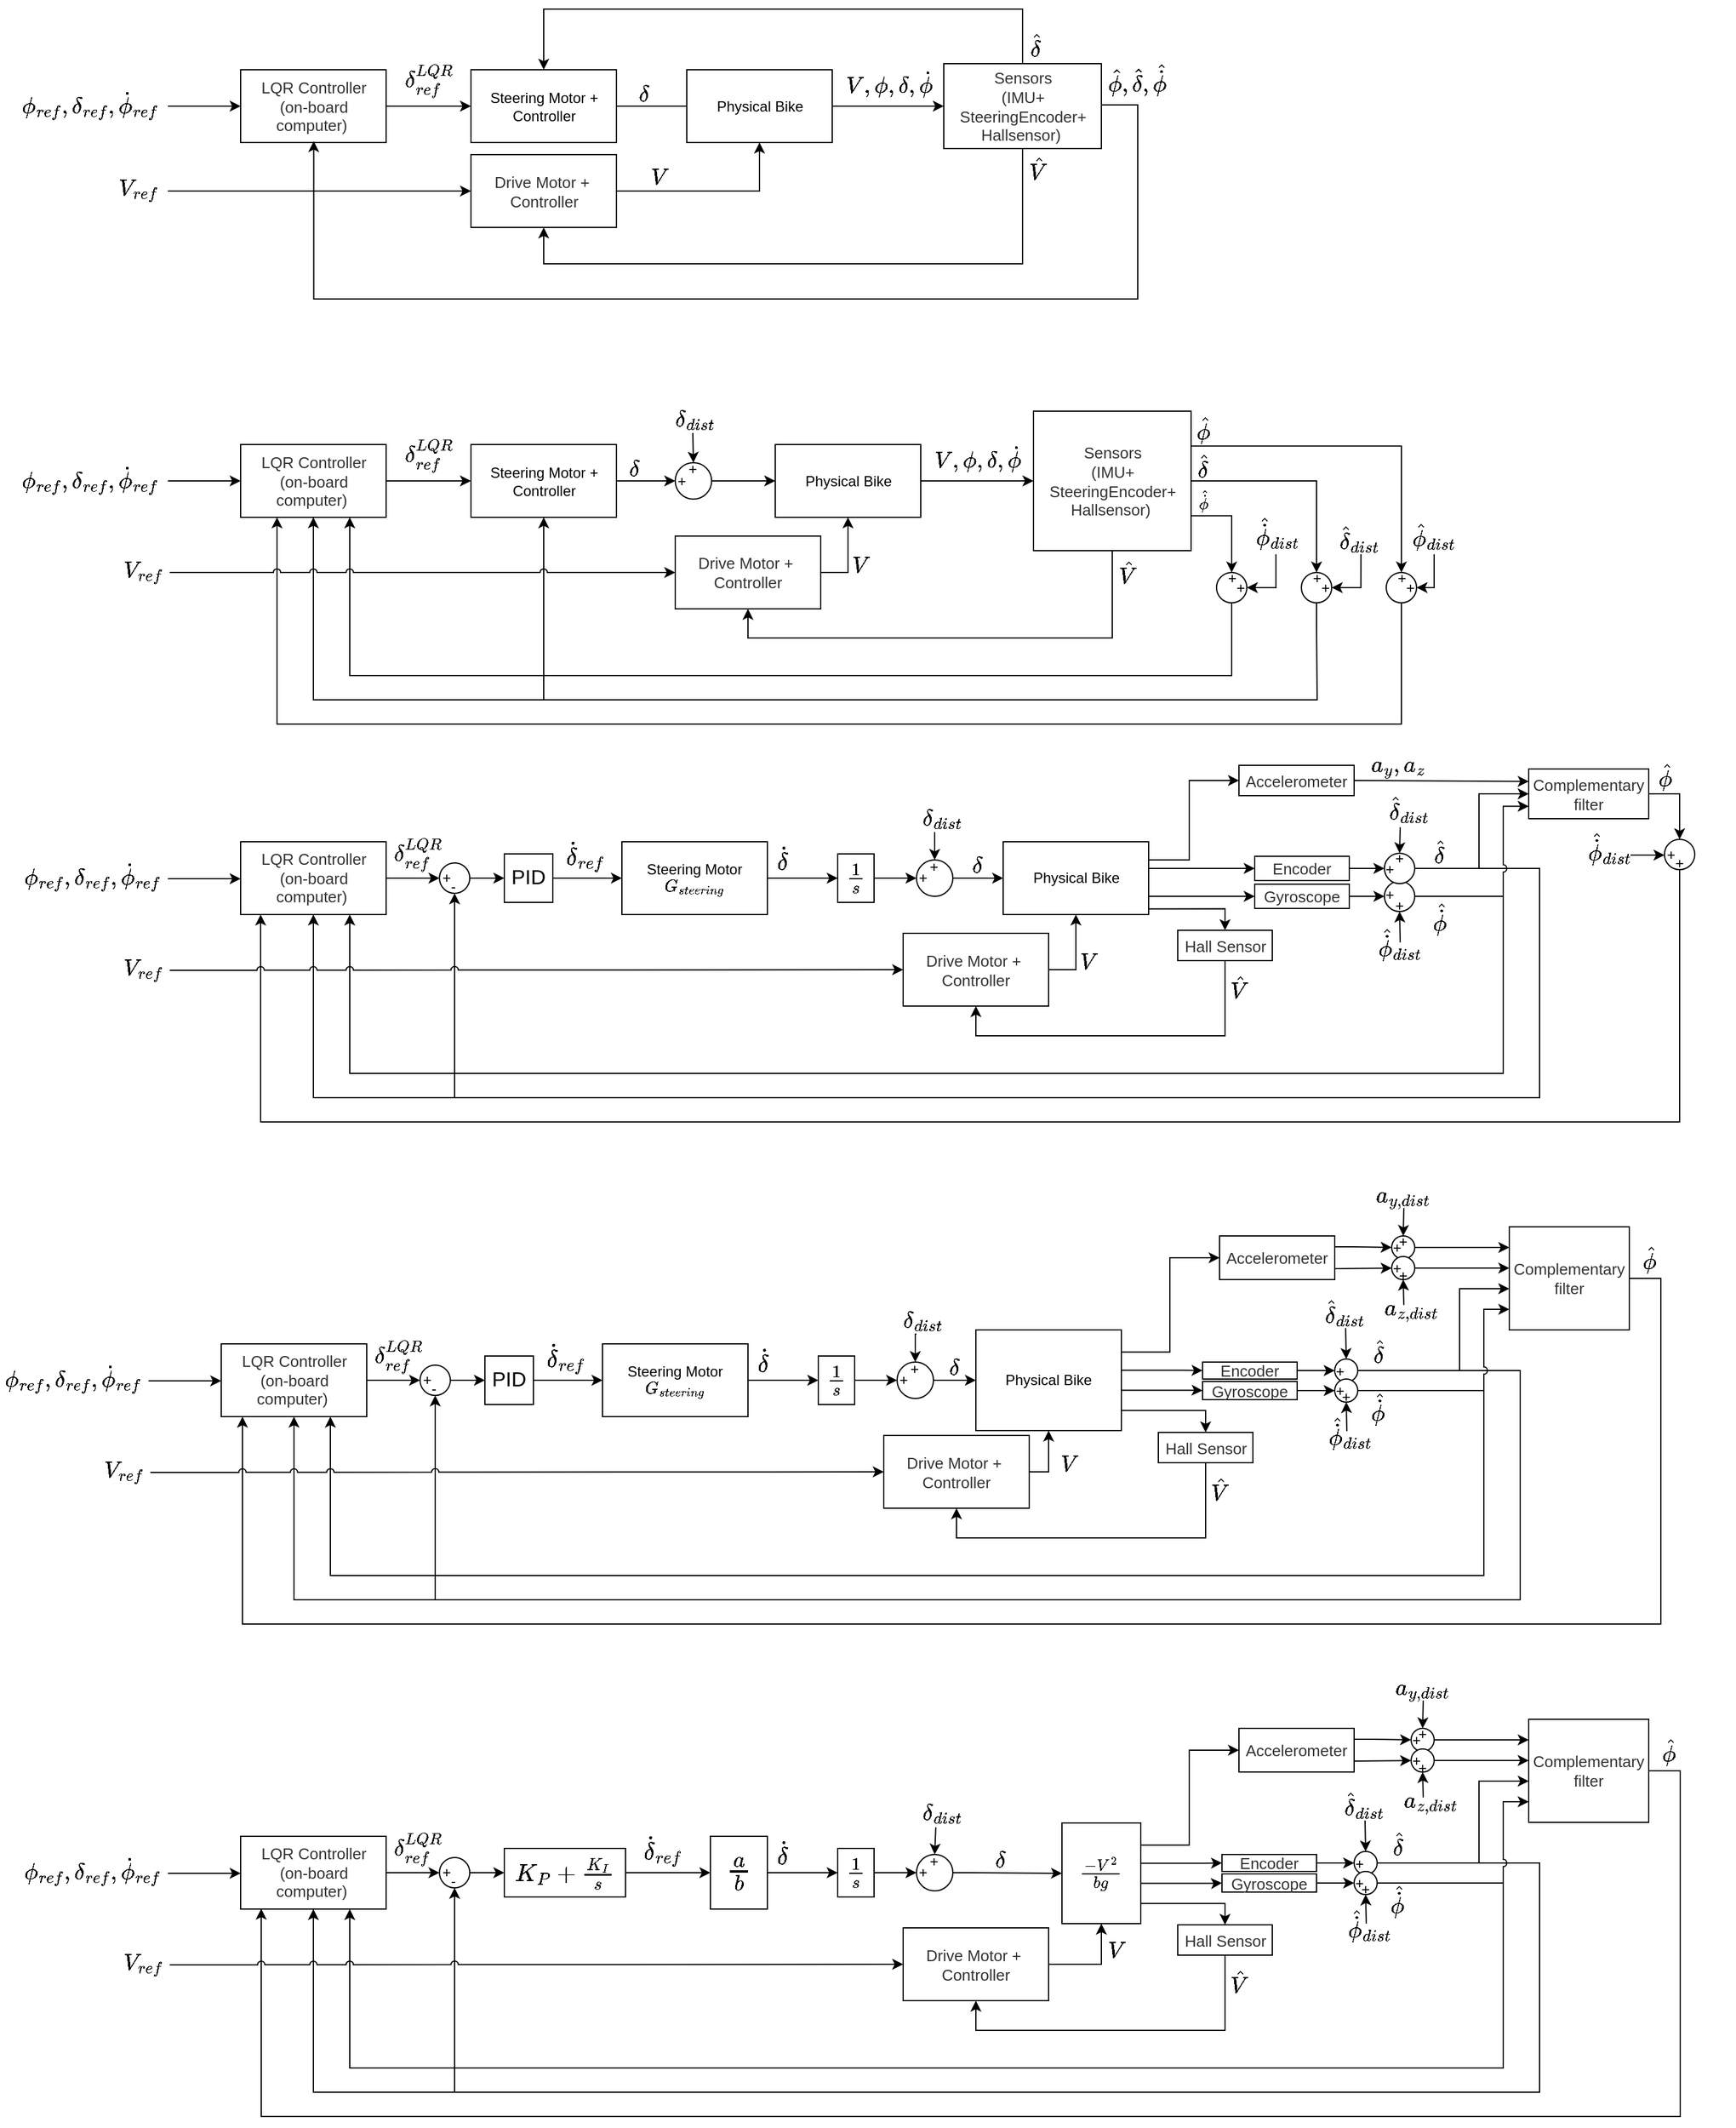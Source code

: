 <mxfile version="12.3.9" type="device" pages="1"><diagram id="6I5VTnSUKcFK8dRqu-B0" name="Page-1"><mxGraphModel dx="1185" dy="635" grid="1" gridSize="10" guides="1" tooltips="1" connect="1" arrows="1" fold="1" page="1" pageScale="1" pageWidth="827" pageHeight="1169" math="1" shadow="0"><root><mxCell id="0"/><mxCell id="1" parent="0"/><mxCell id="M6zE1Q0H6uKHFgUr1d8K-7" style="edgeStyle=orthogonalEdgeStyle;rounded=0;orthogonalLoop=1;jettySize=auto;html=1;exitX=0.5;exitY=1;exitDx=0;exitDy=0;entryX=0.5;entryY=1;entryDx=0;entryDy=0;jumpStyle=arc;" parent="1" source="M6zE1Q0H6uKHFgUr1d8K-4" target="M6zE1Q0H6uKHFgUr1d8K-76" edge="1"><mxGeometry relative="1" as="geometry"><Array as="points"><mxPoint x="322" y="959"/><mxPoint x="439" y="959"/></Array><mxPoint x="424" y="791" as="targetPoint"/></mxGeometry></mxCell><mxCell id="-gXM-1rTxBvN18Xj4mfY-81" value="+" style="text;html=1;resizable=0;points=[];autosize=1;align=left;verticalAlign=top;spacingTop=-4;" parent="1" vertex="1"><mxGeometry x="1081.5" y="529" width="20" height="20" as="geometry"/></mxCell><mxCell id="-gXM-1rTxBvN18Xj4mfY-82" value="+" style="text;html=1;resizable=0;points=[];autosize=1;align=left;verticalAlign=top;spacingTop=-4;" parent="1" vertex="1"><mxGeometry x="1074.5" y="520.5" width="20" height="20" as="geometry"/></mxCell><mxCell id="T4c73ER7EDoI08ogNoJ5-8" style="edgeStyle=orthogonalEdgeStyle;rounded=0;orthogonalLoop=1;jettySize=auto;html=1;exitX=1;exitY=0.5;exitDx=0;exitDy=0;entryX=0;entryY=0.5;entryDx=0;entryDy=0;" parent="1" source="T4c73ER7EDoI08ogNoJ5-1" target="T4c73ER7EDoI08ogNoJ5-4" edge="1"><mxGeometry relative="1" as="geometry"><Array as="points"><mxPoint x="432.5" y="141.5"/><mxPoint x="432.5" y="141.5"/></Array></mxGeometry></mxCell><mxCell id="T4c73ER7EDoI08ogNoJ5-1" value="&lt;span style=&quot;color: rgb(50 , 50 , 50) ; font-size: 13px ; white-space: normal ; background-color: rgba(255 , 255 , 255 , 0.01)&quot;&gt;LQR Controller&lt;/span&gt;&lt;br style=&quot;color: rgb(50 , 50 , 50) ; font-size: 13px ; white-space: normal&quot;&gt;&lt;div style=&quot;resize: none ; outline: 0px ; font-size: 13px ; color: rgb(50 , 50 , 50) ; white-space: normal&quot;&gt;&lt;/div&gt;&lt;span style=&quot;color: rgb(50 , 50 , 50) ; font-size: 13px ; white-space: normal ; background-color: rgba(255 , 255 , 255 , 0.01)&quot;&gt;(on-board computer)&amp;nbsp;&lt;/span&gt;" style="rounded=0;whiteSpace=wrap;html=1;" parent="1" vertex="1"><mxGeometry x="262.5" y="111.5" width="120" height="60" as="geometry"/></mxCell><mxCell id="T4c73ER7EDoI08ogNoJ5-11" style="edgeStyle=orthogonalEdgeStyle;rounded=0;orthogonalLoop=1;jettySize=auto;html=1;exitX=1;exitY=0.5;exitDx=0;exitDy=0;entryX=0;entryY=0.5;entryDx=0;entryDy=0;" parent="1" source="T4c73ER7EDoI08ogNoJ5-4" target="T4c73ER7EDoI08ogNoJ5-6" edge="1"><mxGeometry relative="1" as="geometry"><Array as="points"><mxPoint x="632.5" y="141.5"/><mxPoint x="632.5" y="141.5"/></Array><mxPoint x="602.5" y="51.5" as="targetPoint"/></mxGeometry></mxCell><mxCell id="T4c73ER7EDoI08ogNoJ5-16" value="$$\delta$$" style="text;html=1;resizable=0;points=[];align=center;verticalAlign=middle;labelBackgroundColor=none;fontSize=16;" parent="T4c73ER7EDoI08ogNoJ5-11" vertex="1" connectable="0"><mxGeometry x="-0.214" y="-2" relative="1" as="geometry"><mxPoint x="-2.5" y="-12" as="offset"/></mxGeometry></mxCell><mxCell id="T4c73ER7EDoI08ogNoJ5-4" value="&lt;span style=&quot;text-align: left ; white-space: nowrap&quot;&gt;Steering Motor + &lt;br&gt;Controller&lt;/span&gt;" style="rounded=0;whiteSpace=wrap;html=1;" parent="1" vertex="1"><mxGeometry x="452.5" y="111.5" width="120" height="60" as="geometry"/></mxCell><mxCell id="T4c73ER7EDoI08ogNoJ5-10" style="edgeStyle=orthogonalEdgeStyle;rounded=0;orthogonalLoop=1;jettySize=auto;html=1;exitX=1;exitY=0.5;exitDx=0;exitDy=0;entryX=0.5;entryY=1;entryDx=0;entryDy=0;" parent="1" source="T4c73ER7EDoI08ogNoJ5-5" target="T4c73ER7EDoI08ogNoJ5-6" edge="1"><mxGeometry relative="1" as="geometry"/></mxCell><mxCell id="T4c73ER7EDoI08ogNoJ5-5" value="&lt;span style=&quot;color: rgb(50 , 50 , 50) ; font-size: 13px ; background-color: rgba(255 , 255 , 255 , 0.01)&quot;&gt;Drive Motor +&amp;nbsp;&lt;br&gt;Controller&lt;br&gt;&lt;/span&gt;" style="rounded=0;whiteSpace=wrap;html=1;" parent="1" vertex="1"><mxGeometry x="452.5" y="181.5" width="120" height="60" as="geometry"/></mxCell><mxCell id="T4c73ER7EDoI08ogNoJ5-6" value="&lt;span style=&quot;text-align: left ; white-space: nowrap&quot;&gt;Physical Bike&lt;/span&gt;" style="rounded=0;whiteSpace=wrap;html=1;" parent="1" vertex="1"><mxGeometry x="630.5" y="111.5" width="120" height="60" as="geometry"/></mxCell><mxCell id="T4c73ER7EDoI08ogNoJ5-13" style="edgeStyle=orthogonalEdgeStyle;rounded=0;orthogonalLoop=1;jettySize=auto;html=1;exitX=0.5;exitY=1;exitDx=0;exitDy=0;entryX=0.5;entryY=1;entryDx=0;entryDy=0;" parent="1" source="T4c73ER7EDoI08ogNoJ5-7" target="T4c73ER7EDoI08ogNoJ5-5" edge="1"><mxGeometry relative="1" as="geometry"><Array as="points"><mxPoint x="907.5" y="271.5"/><mxPoint x="512.5" y="271.5"/></Array></mxGeometry></mxCell><mxCell id="T4c73ER7EDoI08ogNoJ5-20" value="$$\hat{V}$$" style="text;html=1;resizable=0;points=[];align=center;verticalAlign=middle;labelBackgroundColor=none;fontSize=16;" parent="T4c73ER7EDoI08ogNoJ5-13" vertex="1" connectable="0"><mxGeometry x="0.065" y="-1" relative="1" as="geometry"><mxPoint x="194" y="-77" as="offset"/></mxGeometry></mxCell><mxCell id="T4c73ER7EDoI08ogNoJ5-14" value="$$\hat{\phi}, \hat{\delta},&amp;nbsp;\hat{\dot{\phi}}&lt;br style=&quot;font-size: 16px&quot;&gt;$$" style="edgeStyle=orthogonalEdgeStyle;rounded=0;orthogonalLoop=1;jettySize=auto;html=1;exitX=1;exitY=0.5;exitDx=0;exitDy=0;entryX=0.5;entryY=1;entryDx=0;entryDy=0;labelBackgroundColor=none;fontSize=16;" parent="1" source="T4c73ER7EDoI08ogNoJ5-7" edge="1"><mxGeometry x="-0.94" y="22" relative="1" as="geometry"><mxPoint x="322.786" y="170.357" as="targetPoint"/><Array as="points"><mxPoint x="972.5" y="140.5"/><mxPoint x="1002.5" y="140.5"/><mxPoint x="1002.5" y="300.5"/><mxPoint x="322.5" y="300.5"/></Array><mxPoint x="972.5" y="140.643" as="sourcePoint"/><mxPoint as="offset"/></mxGeometry></mxCell><mxCell id="8LA52NQPzwPO7D2bT39x-4" style="edgeStyle=orthogonalEdgeStyle;rounded=0;orthogonalLoop=1;jettySize=auto;html=1;exitX=0.5;exitY=0;exitDx=0;exitDy=0;entryX=0.5;entryY=0;entryDx=0;entryDy=0;fontSize=10;" parent="1" source="T4c73ER7EDoI08ogNoJ5-7" target="T4c73ER7EDoI08ogNoJ5-4" edge="1"><mxGeometry relative="1" as="geometry"><Array as="points"><mxPoint x="907.5" y="61.5"/><mxPoint x="512.5" y="61.5"/></Array></mxGeometry></mxCell><mxCell id="8LA52NQPzwPO7D2bT39x-5" value="$$\hat{\delta}$$" style="text;html=1;resizable=0;points=[];align=center;verticalAlign=middle;labelBackgroundColor=none;fontSize=16;" parent="8LA52NQPzwPO7D2bT39x-4" vertex="1" connectable="0"><mxGeometry x="-0.067" y="1" relative="1" as="geometry"><mxPoint x="193.5" y="29" as="offset"/></mxGeometry></mxCell><mxCell id="T4c73ER7EDoI08ogNoJ5-7" value="&lt;span style=&quot;color: rgb(50 , 50 , 50) ; font-size: 13px ; background-color: rgba(255 , 255 , 255 , 0.01)&quot;&gt;Sensors&lt;/span&gt;&lt;br style=&quot;color: rgb(50 , 50 , 50) ; font-size: 13px&quot;&gt;&lt;div style=&quot;resize: none ; outline: 0px ; font-size: 13px ; color: rgb(50 , 50 , 50)&quot;&gt;&lt;/div&gt;&lt;span style=&quot;color: rgb(50 , 50 , 50) ; font-size: 13px ; background-color: rgba(255 , 255 , 255 , 0.01)&quot;&gt;(IMU+&lt;/span&gt;&lt;br style=&quot;color: rgb(50 , 50 , 50) ; font-size: 13px&quot;&gt;&lt;div style=&quot;resize: none ; outline: 0px ; font-size: 13px ; color: rgb(50 , 50 , 50)&quot;&gt;&lt;/div&gt;&lt;span style=&quot;color: rgb(50 , 50 , 50) ; font-size: 13px ; background-color: rgba(255 , 255 , 255 , 0.01)&quot;&gt;SteeringEncoder+&lt;/span&gt;&lt;div style=&quot;resize: none ; outline: 0px ; font-size: 13px ; color: rgb(50 , 50 , 50)&quot;&gt;Hallsensor)&amp;nbsp;&lt;/div&gt;" style="rounded=0;whiteSpace=wrap;html=1;" parent="1" vertex="1"><mxGeometry x="842.5" y="106.5" width="130" height="70" as="geometry"/></mxCell><mxCell id="T4c73ER7EDoI08ogNoJ5-9" value="" style="endArrow=classic;html=1;entryX=0;entryY=0.5;entryDx=0;entryDy=0;" parent="1" target="T4c73ER7EDoI08ogNoJ5-5" edge="1"><mxGeometry width="50" height="50" relative="1" as="geometry"><mxPoint x="202.5" y="211.5" as="sourcePoint"/><mxPoint x="412.5" y="211" as="targetPoint"/></mxGeometry></mxCell><mxCell id="T4c73ER7EDoI08ogNoJ5-17" value="$$\delta^{LQR}_{ref}$$" style="text;html=1;resizable=0;points=[];align=center;verticalAlign=middle;labelBackgroundColor=none;fontSize=16;" parent="1" vertex="1" connectable="0"><mxGeometry x="432.5" y="131.5" as="geometry"><mxPoint x="-15" y="-12" as="offset"/></mxGeometry></mxCell><mxCell id="T4c73ER7EDoI08ogNoJ5-18" value="$$V_{ref}$$" style="text;html=1;resizable=0;points=[];align=center;verticalAlign=middle;labelBackgroundColor=none;fontSize=16;" parent="1" vertex="1" connectable="0"><mxGeometry x="192.5" y="221.5" as="geometry"><mxPoint x="-15" y="-12" as="offset"/></mxGeometry></mxCell><mxCell id="T4c73ER7EDoI08ogNoJ5-19" value="$$V$$" style="text;html=1;resizable=0;points=[];align=center;verticalAlign=middle;labelBackgroundColor=none;fontSize=16;" parent="1" vertex="1" connectable="0"><mxGeometry x="622.5" y="211.5" as="geometry"><mxPoint x="-15" y="-12" as="offset"/></mxGeometry></mxCell><mxCell id="T4c73ER7EDoI08ogNoJ5-21" value="" style="endArrow=classic;html=1;fontSize=16;" parent="1" edge="1"><mxGeometry width="50" height="50" relative="1" as="geometry"><mxPoint x="202.5" y="141.5" as="sourcePoint"/><mxPoint x="262.5" y="141.5" as="targetPoint"/></mxGeometry></mxCell><mxCell id="T4c73ER7EDoI08ogNoJ5-22" value="$$&lt;br&gt;\phi_{ref},&lt;br&gt;\delta_{ref},&lt;br&gt;\dot{\phi}_{ref}&lt;br&gt;$$" style="text;html=1;resizable=0;points=[];align=center;verticalAlign=middle;labelBackgroundColor=none;fontSize=16;spacing=1;" parent="T4c73ER7EDoI08ogNoJ5-21" vertex="1" connectable="0"><mxGeometry x="-0.467" y="2" relative="1" as="geometry"><mxPoint x="-81" as="offset"/></mxGeometry></mxCell><mxCell id="aiBz4-8qK5xzx1DNGZZP-6" value="$$V, \phi, \delta, \dot{\phi}&lt;br style=&quot;font-size: 16px&quot;&gt;$$" style="edgeStyle=orthogonalEdgeStyle;rounded=0;orthogonalLoop=1;jettySize=auto;html=1;exitX=1;exitY=0.5;exitDx=0;exitDy=0;labelBackgroundColor=none;fontSize=16;entryX=0;entryY=0.5;entryDx=0;entryDy=0;" parent="1" source="T4c73ER7EDoI08ogNoJ5-6" target="T4c73ER7EDoI08ogNoJ5-7" edge="1"><mxGeometry x="0.005" y="20" relative="1" as="geometry"><mxPoint x="812.5" y="161.5" as="targetPoint"/><Array as="points"/><mxPoint x="982.5" y="150.5" as="sourcePoint"/><mxPoint as="offset"/></mxGeometry></mxCell><mxCell id="-gXM-1rTxBvN18Xj4mfY-26" style="edgeStyle=orthogonalEdgeStyle;rounded=0;orthogonalLoop=1;jettySize=auto;html=1;exitX=1;exitY=0.5;exitDx=0;exitDy=0;entryX=0;entryY=0.5;entryDx=0;entryDy=0;" parent="1" source="-gXM-1rTxBvN18Xj4mfY-27" target="-gXM-1rTxBvN18Xj4mfY-30" edge="1"><mxGeometry relative="1" as="geometry"><Array as="points"><mxPoint x="432.5" y="450.5"/><mxPoint x="432.5" y="450.5"/></Array></mxGeometry></mxCell><mxCell id="-gXM-1rTxBvN18Xj4mfY-27" value="&lt;span style=&quot;color: rgb(50 , 50 , 50) ; font-size: 13px ; white-space: normal ; background-color: rgba(255 , 255 , 255 , 0.01)&quot;&gt;LQR Controller&lt;/span&gt;&lt;br style=&quot;color: rgb(50 , 50 , 50) ; font-size: 13px ; white-space: normal&quot;&gt;&lt;div style=&quot;resize: none ; outline: 0px ; font-size: 13px ; color: rgb(50 , 50 , 50) ; white-space: normal&quot;&gt;&lt;/div&gt;&lt;span style=&quot;color: rgb(50 , 50 , 50) ; font-size: 13px ; white-space: normal ; background-color: rgba(255 , 255 , 255 , 0.01)&quot;&gt;(on-board computer)&amp;nbsp;&lt;/span&gt;" style="rounded=0;whiteSpace=wrap;html=1;" parent="1" vertex="1"><mxGeometry x="262.5" y="420.5" width="120" height="60" as="geometry"/></mxCell><mxCell id="-gXM-1rTxBvN18Xj4mfY-28" style="edgeStyle=orthogonalEdgeStyle;rounded=0;orthogonalLoop=1;jettySize=auto;html=1;exitX=1;exitY=0.5;exitDx=0;exitDy=0;entryX=0;entryY=0.5;entryDx=0;entryDy=0;" parent="1" source="-gXM-1rTxBvN18Xj4mfY-47" target="-gXM-1rTxBvN18Xj4mfY-33" edge="1"><mxGeometry relative="1" as="geometry"><Array as="points"><mxPoint x="632.5" y="450.5"/><mxPoint x="632.5" y="450.5"/></Array><mxPoint x="602.5" y="360.5" as="targetPoint"/></mxGeometry></mxCell><mxCell id="-gXM-1rTxBvN18Xj4mfY-29" value="$$\delta$$" style="text;html=1;resizable=0;points=[];align=center;verticalAlign=middle;labelBackgroundColor=none;fontSize=16;" parent="-gXM-1rTxBvN18Xj4mfY-28" vertex="1" connectable="0"><mxGeometry x="-0.214" y="-2" relative="1" as="geometry"><mxPoint x="-62.5" y="-11.5" as="offset"/></mxGeometry></mxCell><mxCell id="-gXM-1rTxBvN18Xj4mfY-100" style="edgeStyle=orthogonalEdgeStyle;rounded=0;orthogonalLoop=1;jettySize=auto;html=1;exitX=0.5;exitY=1;exitDx=0;exitDy=0;entryX=0.5;entryY=1;entryDx=0;entryDy=0;" parent="1" source="-gXM-1rTxBvN18Xj4mfY-27" target="-gXM-1rTxBvN18Xj4mfY-30" edge="1"><mxGeometry relative="1" as="geometry"><Array as="points"><mxPoint x="322.5" y="631"/><mxPoint x="512.5" y="631"/></Array></mxGeometry></mxCell><mxCell id="-gXM-1rTxBvN18Xj4mfY-30" value="&lt;span style=&quot;text-align: left ; white-space: nowrap&quot;&gt;Steering Motor + &lt;br&gt;Controller&lt;/span&gt;" style="rounded=0;whiteSpace=wrap;html=1;" parent="1" vertex="1"><mxGeometry x="452.5" y="420.5" width="120" height="60" as="geometry"/></mxCell><mxCell id="-gXM-1rTxBvN18Xj4mfY-31" style="edgeStyle=orthogonalEdgeStyle;rounded=0;orthogonalLoop=1;jettySize=auto;html=1;exitX=1;exitY=0.5;exitDx=0;exitDy=0;entryX=0.5;entryY=1;entryDx=0;entryDy=0;" parent="1" source="-gXM-1rTxBvN18Xj4mfY-32" target="-gXM-1rTxBvN18Xj4mfY-33" edge="1"><mxGeometry relative="1" as="geometry"/></mxCell><mxCell id="-gXM-1rTxBvN18Xj4mfY-32" value="&lt;span style=&quot;color: rgb(50 , 50 , 50) ; font-size: 13px ; background-color: rgba(255 , 255 , 255 , 0.01)&quot;&gt;Drive Motor +&amp;nbsp;&lt;br&gt;Controller&lt;br&gt;&lt;/span&gt;" style="rounded=0;whiteSpace=wrap;html=1;" parent="1" vertex="1"><mxGeometry x="621" y="496" width="120" height="60" as="geometry"/></mxCell><mxCell id="-gXM-1rTxBvN18Xj4mfY-33" value="&lt;span style=&quot;text-align: left ; white-space: nowrap&quot;&gt;Physical Bike&lt;/span&gt;" style="rounded=0;whiteSpace=wrap;html=1;" parent="1" vertex="1"><mxGeometry x="703.5" y="420.5" width="120" height="60" as="geometry"/></mxCell><mxCell id="-gXM-1rTxBvN18Xj4mfY-34" style="edgeStyle=orthogonalEdgeStyle;rounded=0;orthogonalLoop=1;jettySize=auto;html=1;exitX=0.5;exitY=1;exitDx=0;exitDy=0;entryX=0.5;entryY=1;entryDx=0;entryDy=0;" parent="1" source="-gXM-1rTxBvN18Xj4mfY-39" target="-gXM-1rTxBvN18Xj4mfY-32" edge="1"><mxGeometry relative="1" as="geometry"><Array as="points"><mxPoint x="981.5" y="580"/><mxPoint x="680.5" y="580"/></Array></mxGeometry></mxCell><mxCell id="-gXM-1rTxBvN18Xj4mfY-35" value="$$\hat{V}$$" style="text;html=1;resizable=0;points=[];align=center;verticalAlign=middle;labelBackgroundColor=none;fontSize=16;" parent="-gXM-1rTxBvN18Xj4mfY-34" vertex="1" connectable="0"><mxGeometry x="0.065" y="-1" relative="1" as="geometry"><mxPoint x="151" y="-52" as="offset"/></mxGeometry></mxCell><mxCell id="-gXM-1rTxBvN18Xj4mfY-61" style="edgeStyle=orthogonalEdgeStyle;rounded=0;orthogonalLoop=1;jettySize=auto;html=1;entryX=0.75;entryY=1;entryDx=0;entryDy=0;exitX=0.5;exitY=1;exitDx=0;exitDy=0;" parent="1" source="-gXM-1rTxBvN18Xj4mfY-78" target="-gXM-1rTxBvN18Xj4mfY-27" edge="1"><mxGeometry relative="1" as="geometry"><mxPoint x="1056.5" y="471" as="sourcePoint"/><Array as="points"><mxPoint x="1080.5" y="611"/><mxPoint x="352.5" y="611"/></Array></mxGeometry></mxCell><mxCell id="-gXM-1rTxBvN18Xj4mfY-65" style="edgeStyle=orthogonalEdgeStyle;rounded=0;orthogonalLoop=1;jettySize=auto;html=1;exitX=0.5;exitY=1;exitDx=0;exitDy=0;entryX=0.25;entryY=1;entryDx=0;entryDy=0;" parent="1" source="-gXM-1rTxBvN18Xj4mfY-56" target="-gXM-1rTxBvN18Xj4mfY-27" edge="1"><mxGeometry relative="1" as="geometry"><Array as="points"><mxPoint x="1220.5" y="651"/><mxPoint x="292.5" y="651"/></Array></mxGeometry></mxCell><mxCell id="-gXM-1rTxBvN18Xj4mfY-92" style="edgeStyle=orthogonalEdgeStyle;rounded=0;orthogonalLoop=1;jettySize=auto;html=1;exitX=1;exitY=0.75;exitDx=0;exitDy=0;entryX=0.5;entryY=0;entryDx=0;entryDy=0;" parent="1" source="-gXM-1rTxBvN18Xj4mfY-39" target="-gXM-1rTxBvN18Xj4mfY-78" edge="1"><mxGeometry relative="1" as="geometry"><mxPoint x="1056.5" y="521" as="targetPoint"/></mxGeometry></mxCell><mxCell id="-gXM-1rTxBvN18Xj4mfY-96" value="&lt;span style=&quot;font-size: 11px;&quot;&gt;$$\hat{\dot\phi}$$&lt;/span&gt;" style="text;html=1;resizable=0;points=[];align=center;verticalAlign=middle;labelBackgroundColor=none;fontSize=11;" parent="-gXM-1rTxBvN18Xj4mfY-92" vertex="1" connectable="0"><mxGeometry x="-0.345" y="2" relative="1" as="geometry"><mxPoint x="-17.5" y="-11" as="offset"/></mxGeometry></mxCell><mxCell id="-gXM-1rTxBvN18Xj4mfY-95" style="edgeStyle=orthogonalEdgeStyle;rounded=0;orthogonalLoop=1;jettySize=auto;html=1;exitX=1;exitY=0.5;exitDx=0;exitDy=0;entryX=0.5;entryY=0;entryDx=0;entryDy=0;" parent="1" source="-gXM-1rTxBvN18Xj4mfY-39" target="-gXM-1rTxBvN18Xj4mfY-83" edge="1"><mxGeometry relative="1" as="geometry"><mxPoint x="1146.5" y="511" as="targetPoint"/></mxGeometry></mxCell><mxCell id="-gXM-1rTxBvN18Xj4mfY-97" value="&lt;span style=&quot;font-size: 16px;&quot;&gt;$$\hat{\delta}$$&lt;/span&gt;" style="text;html=1;resizable=0;points=[];align=center;verticalAlign=middle;labelBackgroundColor=none;" parent="-gXM-1rTxBvN18Xj4mfY-95" vertex="1" connectable="0"><mxGeometry x="-0.194" relative="1" as="geometry"><mxPoint x="-63" y="-12" as="offset"/></mxGeometry></mxCell><mxCell id="-gXM-1rTxBvN18Xj4mfY-39" value="&lt;span style=&quot;color: rgb(50 , 50 , 50) ; font-size: 13px ; background-color: rgba(255 , 255 , 255 , 0.01)&quot;&gt;Sensors&lt;/span&gt;&lt;br style=&quot;color: rgb(50 , 50 , 50) ; font-size: 13px&quot;&gt;&lt;div style=&quot;resize: none ; outline: 0px ; font-size: 13px ; color: rgb(50 , 50 , 50)&quot;&gt;&lt;/div&gt;&lt;span style=&quot;color: rgb(50 , 50 , 50) ; font-size: 13px ; background-color: rgba(255 , 255 , 255 , 0.01)&quot;&gt;(IMU+&lt;/span&gt;&lt;br style=&quot;color: rgb(50 , 50 , 50) ; font-size: 13px&quot;&gt;&lt;div style=&quot;resize: none ; outline: 0px ; font-size: 13px ; color: rgb(50 , 50 , 50)&quot;&gt;&lt;/div&gt;&lt;span style=&quot;color: rgb(50 , 50 , 50) ; font-size: 13px ; background-color: rgba(255 , 255 , 255 , 0.01)&quot;&gt;SteeringEncoder+&lt;/span&gt;&lt;div style=&quot;resize: none ; outline: 0px ; font-size: 13px ; color: rgb(50 , 50 , 50)&quot;&gt;Hallsensor)&amp;nbsp;&lt;/div&gt;" style="rounded=0;whiteSpace=wrap;html=1;" parent="1" vertex="1"><mxGeometry x="916.5" y="393" width="130" height="115" as="geometry"/></mxCell><mxCell id="-gXM-1rTxBvN18Xj4mfY-40" value="" style="endArrow=classic;html=1;entryX=0;entryY=0.5;entryDx=0;entryDy=0;jumpStyle=arc;jumpSize=6;" parent="1" target="-gXM-1rTxBvN18Xj4mfY-32" edge="1"><mxGeometry width="50" height="50" relative="1" as="geometry"><mxPoint x="204" y="526" as="sourcePoint"/><mxPoint x="412.5" y="520" as="targetPoint"/></mxGeometry></mxCell><mxCell id="-gXM-1rTxBvN18Xj4mfY-41" value="$$\delta^{LQR}_{ref}$$" style="text;html=1;resizable=0;points=[];align=center;verticalAlign=middle;labelBackgroundColor=none;fontSize=16;" parent="1" vertex="1" connectable="0"><mxGeometry x="432.5" y="440.5" as="geometry"><mxPoint x="-15" y="-12" as="offset"/></mxGeometry></mxCell><mxCell id="-gXM-1rTxBvN18Xj4mfY-42" value="$$V_{ref}$$" style="text;html=1;resizable=0;points=[];align=center;verticalAlign=middle;labelBackgroundColor=none;fontSize=16;" parent="1" vertex="1" connectable="0"><mxGeometry x="197" y="536.5" as="geometry"><mxPoint x="-15" y="-12" as="offset"/></mxGeometry></mxCell><mxCell id="-gXM-1rTxBvN18Xj4mfY-43" value="$$V$$" style="text;html=1;resizable=0;points=[];align=center;verticalAlign=middle;labelBackgroundColor=none;fontSize=16;" parent="1" vertex="1" connectable="0"><mxGeometry x="789" y="531.5" as="geometry"><mxPoint x="-15" y="-12" as="offset"/></mxGeometry></mxCell><mxCell id="-gXM-1rTxBvN18Xj4mfY-44" value="" style="endArrow=classic;html=1;fontSize=16;" parent="1" edge="1"><mxGeometry width="50" height="50" relative="1" as="geometry"><mxPoint x="202.5" y="450.5" as="sourcePoint"/><mxPoint x="262.5" y="450.5" as="targetPoint"/></mxGeometry></mxCell><mxCell id="-gXM-1rTxBvN18Xj4mfY-45" value="$$&lt;br&gt;\phi_{ref},&lt;br&gt;\delta_{ref},&lt;br&gt;\dot{\phi}_{ref}&lt;br style=&quot;font-size: 16px&quot;&gt;$$" style="text;html=1;resizable=0;points=[];align=center;verticalAlign=middle;labelBackgroundColor=none;fontSize=16;spacing=1;" parent="-gXM-1rTxBvN18Xj4mfY-44" vertex="1" connectable="0"><mxGeometry x="-0.467" y="2" relative="1" as="geometry"><mxPoint x="-81" as="offset"/></mxGeometry></mxCell><mxCell id="-gXM-1rTxBvN18Xj4mfY-46" value="$$V, \phi, \delta, \dot{\phi}&lt;br style=&quot;font-size: 16px&quot;&gt;$$" style="edgeStyle=orthogonalEdgeStyle;rounded=0;orthogonalLoop=1;jettySize=auto;html=1;exitX=1;exitY=0.5;exitDx=0;exitDy=0;labelBackgroundColor=none;fontSize=16;entryX=0;entryY=0.5;entryDx=0;entryDy=0;" parent="1" source="-gXM-1rTxBvN18Xj4mfY-33" target="-gXM-1rTxBvN18Xj4mfY-39" edge="1"><mxGeometry x="0.005" y="20" relative="1" as="geometry"><mxPoint x="885.5" y="470.5" as="targetPoint"/><Array as="points"/><mxPoint x="1055.5" y="459.5" as="sourcePoint"/><mxPoint as="offset"/></mxGeometry></mxCell><mxCell id="-gXM-1rTxBvN18Xj4mfY-47" value="" style="ellipse;whiteSpace=wrap;html=1;aspect=fixed;" parent="1" vertex="1"><mxGeometry x="621" y="435.5" width="30" height="30" as="geometry"/></mxCell><mxCell id="-gXM-1rTxBvN18Xj4mfY-50" style="edgeStyle=orthogonalEdgeStyle;rounded=0;orthogonalLoop=1;jettySize=auto;html=1;exitX=1;exitY=0.5;exitDx=0;exitDy=0;entryX=0;entryY=0.5;entryDx=0;entryDy=0;" parent="1" source="-gXM-1rTxBvN18Xj4mfY-30" target="-gXM-1rTxBvN18Xj4mfY-47" edge="1"><mxGeometry relative="1" as="geometry"><Array as="points"/><mxPoint x="703.468" y="450.581" as="targetPoint"/><mxPoint x="572.5" y="450.581" as="sourcePoint"/></mxGeometry></mxCell><mxCell id="-gXM-1rTxBvN18Xj4mfY-52" style="edgeStyle=orthogonalEdgeStyle;rounded=0;orthogonalLoop=1;jettySize=auto;html=1;entryX=0.5;entryY=0;entryDx=0;entryDy=0;" parent="1" target="-gXM-1rTxBvN18Xj4mfY-47" edge="1"><mxGeometry relative="1" as="geometry"><Array as="points"><mxPoint x="635.5" y="411"/></Array><mxPoint x="631.081" y="460.512" as="targetPoint"/><mxPoint x="635.5" y="411" as="sourcePoint"/></mxGeometry></mxCell><mxCell id="-gXM-1rTxBvN18Xj4mfY-53" value="$$\delta_{dist}$$" style="text;html=1;resizable=0;points=[];align=center;verticalAlign=middle;labelBackgroundColor=none;fontSize=16;" parent="-gXM-1rTxBvN18Xj4mfY-52" vertex="1" connectable="0"><mxGeometry x="-0.214" y="-2" relative="1" as="geometry"><mxPoint x="2.5" y="-20.5" as="offset"/></mxGeometry></mxCell><mxCell id="-gXM-1rTxBvN18Xj4mfY-54" value="+" style="text;html=1;resizable=0;points=[];autosize=1;align=left;verticalAlign=top;spacingTop=-4;" parent="1" vertex="1"><mxGeometry x="630" y="431" width="20" height="20" as="geometry"/></mxCell><mxCell id="-gXM-1rTxBvN18Xj4mfY-55" value="+" style="text;html=1;resizable=0;points=[];autosize=1;align=left;verticalAlign=top;spacingTop=-4;" parent="1" vertex="1"><mxGeometry x="621" y="440.5" width="20" height="20" as="geometry"/></mxCell><mxCell id="-gXM-1rTxBvN18Xj4mfY-56" value="" style="ellipse;whiteSpace=wrap;html=1;aspect=fixed;" parent="1" vertex="1"><mxGeometry x="1207.5" y="526" width="25" height="25" as="geometry"/></mxCell><mxCell id="-gXM-1rTxBvN18Xj4mfY-57" style="edgeStyle=orthogonalEdgeStyle;rounded=0;orthogonalLoop=1;jettySize=auto;html=1;entryX=1;entryY=0.5;entryDx=0;entryDy=0;" parent="1" target="-gXM-1rTxBvN18Xj4mfY-56" edge="1"><mxGeometry relative="1" as="geometry"><Array as="points"><mxPoint x="1247" y="538"/></Array><mxPoint x="1217.5" y="518" as="targetPoint"/><mxPoint x="1247" y="511" as="sourcePoint"/></mxGeometry></mxCell><mxCell id="-gXM-1rTxBvN18Xj4mfY-58" value="$$\hat{\phi}_{dist}$$" style="text;html=1;resizable=0;points=[];align=center;verticalAlign=middle;labelBackgroundColor=none;fontSize=16;" parent="-gXM-1rTxBvN18Xj4mfY-57" vertex="1" connectable="0"><mxGeometry x="-0.214" y="-2" relative="1" as="geometry"><mxPoint x="1" y="-32" as="offset"/></mxGeometry></mxCell><mxCell id="-gXM-1rTxBvN18Xj4mfY-59" value="+" style="text;html=1;resizable=0;points=[];autosize=1;align=left;verticalAlign=top;spacingTop=-4;" parent="1" vertex="1"><mxGeometry x="1222" y="528.5" width="20" height="20" as="geometry"/></mxCell><mxCell id="-gXM-1rTxBvN18Xj4mfY-67" value="" style="rounded=0;orthogonalLoop=1;jettySize=auto;html=1;exitX=1;exitY=0.25;exitDx=0;exitDy=0;entryX=0.5;entryY=0;entryDx=0;entryDy=0;edgeStyle=orthogonalEdgeStyle;" parent="1" source="-gXM-1rTxBvN18Xj4mfY-39" target="-gXM-1rTxBvN18Xj4mfY-56" edge="1"><mxGeometry relative="1" as="geometry"><mxPoint x="1056.5" y="433" as="sourcePoint"/><mxPoint x="1207.5" y="531" as="targetPoint"/></mxGeometry></mxCell><mxCell id="-gXM-1rTxBvN18Xj4mfY-68" value="&lt;span style=&quot;font-size: 16px;&quot;&gt;$$\hat{\phi}$$&lt;/span&gt;" style="text;html=1;resizable=0;points=[];align=center;verticalAlign=middle;labelBackgroundColor=none;" parent="-gXM-1rTxBvN18Xj4mfY-67" vertex="1" connectable="0"><mxGeometry x="-0.15" y="1" relative="1" as="geometry"><mxPoint x="-109" y="-13.5" as="offset"/></mxGeometry></mxCell><mxCell id="-gXM-1rTxBvN18Xj4mfY-60" value="+" style="text;html=1;resizable=0;points=[];autosize=1;align=left;verticalAlign=top;spacingTop=-4;" parent="1" vertex="1"><mxGeometry x="1214.5" y="520.5" width="20" height="20" as="geometry"/></mxCell><mxCell id="-gXM-1rTxBvN18Xj4mfY-78" value="" style="ellipse;whiteSpace=wrap;html=1;aspect=fixed;fillColor=none;" parent="1" vertex="1"><mxGeometry x="1067.5" y="526" width="25" height="25" as="geometry"/></mxCell><mxCell id="-gXM-1rTxBvN18Xj4mfY-79" style="edgeStyle=orthogonalEdgeStyle;rounded=0;orthogonalLoop=1;jettySize=auto;html=1;entryX=1;entryY=0.5;entryDx=0;entryDy=0;" parent="1" target="-gXM-1rTxBvN18Xj4mfY-78" edge="1"><mxGeometry relative="1" as="geometry"><Array as="points"><mxPoint x="1116.5" y="511"/><mxPoint x="1116.5" y="539"/></Array><mxPoint x="1104.5" y="551" as="targetPoint"/><mxPoint x="1116.5" y="511" as="sourcePoint"/></mxGeometry></mxCell><mxCell id="-gXM-1rTxBvN18Xj4mfY-80" value="$$\hat{\dot\phi}_{dist}$$" style="text;html=1;resizable=0;points=[];align=center;verticalAlign=middle;labelBackgroundColor=none;fontSize=16;" parent="-gXM-1rTxBvN18Xj4mfY-79" vertex="1" connectable="0"><mxGeometry x="-0.214" y="-2" relative="1" as="geometry"><mxPoint x="2" y="-38.5" as="offset"/></mxGeometry></mxCell><mxCell id="-gXM-1rTxBvN18Xj4mfY-83" value="" style="ellipse;whiteSpace=wrap;html=1;aspect=fixed;" parent="1" vertex="1"><mxGeometry x="1137.5" y="526" width="25" height="25" as="geometry"/></mxCell><mxCell id="-gXM-1rTxBvN18Xj4mfY-84" style="edgeStyle=orthogonalEdgeStyle;rounded=0;orthogonalLoop=1;jettySize=auto;html=1;entryX=1;entryY=0.5;entryDx=0;entryDy=0;" parent="1" target="-gXM-1rTxBvN18Xj4mfY-83" edge="1"><mxGeometry relative="1" as="geometry"><Array as="points"><mxPoint x="1186.5" y="511"/><mxPoint x="1186.5" y="539"/></Array><mxPoint x="1174.5" y="551" as="targetPoint"/><mxPoint x="1186.643" y="510.857" as="sourcePoint"/></mxGeometry></mxCell><mxCell id="-gXM-1rTxBvN18Xj4mfY-85" value="$$\hat{\delta}_{dist}$$" style="text;html=1;resizable=0;points=[];align=center;verticalAlign=middle;labelBackgroundColor=none;fontSize=16;" parent="-gXM-1rTxBvN18Xj4mfY-84" vertex="1" connectable="0"><mxGeometry x="-0.214" y="-2" relative="1" as="geometry"><mxPoint x="0.5" y="-33.5" as="offset"/></mxGeometry></mxCell><mxCell id="-gXM-1rTxBvN18Xj4mfY-86" value="+" style="text;html=1;resizable=0;points=[];autosize=1;align=left;verticalAlign=top;spacingTop=-4;" parent="1" vertex="1"><mxGeometry x="1151.5" y="529" width="20" height="20" as="geometry"/></mxCell><mxCell id="-gXM-1rTxBvN18Xj4mfY-87" value="+" style="text;html=1;resizable=0;points=[];autosize=1;align=left;verticalAlign=top;spacingTop=-4;" parent="1" vertex="1"><mxGeometry x="1144.5" y="520.5" width="20" height="20" as="geometry"/></mxCell><mxCell id="-gXM-1rTxBvN18Xj4mfY-64" style="edgeStyle=orthogonalEdgeStyle;rounded=0;orthogonalLoop=1;jettySize=auto;html=1;exitX=0.5;exitY=1;exitDx=0;exitDy=0;entryX=0.5;entryY=1;entryDx=0;entryDy=0;" parent="1" source="-gXM-1rTxBvN18Xj4mfY-83" target="-gXM-1rTxBvN18Xj4mfY-27" edge="1"><mxGeometry relative="1" as="geometry"><Array as="points"><mxPoint x="1150.5" y="571"/><mxPoint x="1150.5" y="631"/><mxPoint x="322.5" y="631"/></Array></mxGeometry></mxCell><mxCell id="M6zE1Q0H6uKHFgUr1d8K-1" value="+" style="text;html=1;resizable=0;points=[];autosize=1;align=left;verticalAlign=top;spacingTop=-4;" parent="1" vertex="1"><mxGeometry x="1213" y="791" width="20" height="20" as="geometry"/></mxCell><mxCell id="M6zE1Q0H6uKHFgUr1d8K-2" value="+" style="text;html=1;resizable=0;points=[];autosize=1;align=left;verticalAlign=top;spacingTop=-4;" parent="1" vertex="1"><mxGeometry x="1205" y="781.5" width="20" height="20" as="geometry"/></mxCell><mxCell id="M6zE1Q0H6uKHFgUr1d8K-4" value="&lt;span style=&quot;color: rgb(50 , 50 , 50) ; font-size: 13px ; white-space: normal ; background-color: rgba(255 , 255 , 255 , 0.01)&quot;&gt;LQR Controller&lt;/span&gt;&lt;br style=&quot;color: rgb(50 , 50 , 50) ; font-size: 13px ; white-space: normal&quot;&gt;&lt;div style=&quot;resize: none ; outline: 0px ; font-size: 13px ; color: rgb(50 , 50 , 50) ; white-space: normal&quot;&gt;&lt;/div&gt;&lt;span style=&quot;color: rgb(50 , 50 , 50) ; font-size: 13px ; white-space: normal ; background-color: rgba(255 , 255 , 255 , 0.01)&quot;&gt;(on-board computer)&amp;nbsp;&lt;/span&gt;" style="rounded=0;whiteSpace=wrap;html=1;" parent="1" vertex="1"><mxGeometry x="262.5" y="748" width="120" height="60" as="geometry"/></mxCell><mxCell id="M6zE1Q0H6uKHFgUr1d8K-10" value="&lt;span style=&quot;color: rgb(50 , 50 , 50) ; font-size: 13px ; background-color: rgba(255 , 255 , 255 , 0.01)&quot;&gt;Drive Motor +&amp;nbsp;&lt;br&gt;Controller&lt;br&gt;&lt;/span&gt;" style="rounded=0;whiteSpace=wrap;html=1;" parent="1" vertex="1"><mxGeometry x="809" y="823.5" width="120" height="60" as="geometry"/></mxCell><mxCell id="M6zE1Q0H6uKHFgUr1d8K-11" value="&lt;span style=&quot;text-align: left ; white-space: nowrap&quot;&gt;Physical Bike&lt;/span&gt;" style="rounded=0;whiteSpace=wrap;html=1;" parent="1" vertex="1"><mxGeometry x="891.5" y="748" width="120" height="60" as="geometry"/></mxCell><mxCell id="M6zE1Q0H6uKHFgUr1d8K-9" style="edgeStyle=orthogonalEdgeStyle;rounded=0;orthogonalLoop=1;jettySize=auto;html=1;exitX=1;exitY=0.5;exitDx=0;exitDy=0;entryX=0.5;entryY=1;entryDx=0;entryDy=0;" parent="1" source="M6zE1Q0H6uKHFgUr1d8K-10" target="M6zE1Q0H6uKHFgUr1d8K-11" edge="1"><mxGeometry relative="1" as="geometry"/></mxCell><mxCell id="M6zE1Q0H6uKHFgUr1d8K-12" style="edgeStyle=orthogonalEdgeStyle;rounded=0;orthogonalLoop=1;jettySize=auto;html=1;exitX=0.5;exitY=1;exitDx=0;exitDy=0;entryX=0.5;entryY=1;entryDx=0;entryDy=0;" parent="1" source="UsoA8O09G0Ce9GuDbeIk-2" target="M6zE1Q0H6uKHFgUr1d8K-10" edge="1"><mxGeometry relative="1" as="geometry"><Array as="points"><mxPoint x="1075" y="908"/><mxPoint x="869" y="908"/></Array><mxPoint x="1241.276" y="835.345" as="sourcePoint"/></mxGeometry></mxCell><mxCell id="M6zE1Q0H6uKHFgUr1d8K-14" style="edgeStyle=orthogonalEdgeStyle;rounded=0;orthogonalLoop=1;jettySize=auto;html=1;entryX=0.75;entryY=1;entryDx=0;entryDy=0;exitX=1;exitY=0.5;exitDx=0;exitDy=0;" parent="1" source="M6zE1Q0H6uKHFgUr1d8K-41" target="M6zE1Q0H6uKHFgUr1d8K-4" edge="1"><mxGeometry relative="1" as="geometry"><mxPoint x="1056.5" y="799" as="sourcePoint"/><Array as="points"><mxPoint x="1304" y="793"/><mxPoint x="1304" y="939"/><mxPoint x="352" y="939"/></Array></mxGeometry></mxCell><mxCell id="M6zE1Q0H6uKHFgUr1d8K-15" style="edgeStyle=orthogonalEdgeStyle;rounded=0;orthogonalLoop=1;jettySize=auto;html=1;entryX=0.25;entryY=1;entryDx=0;entryDy=0;exitX=0.5;exitY=1;exitDx=0;exitDy=0;" parent="1" source="6eBICxCRvaREvnaKe7hx-8" edge="1"><mxGeometry relative="1" as="geometry"><Array as="points"><mxPoint x="1450" y="771"/><mxPoint x="1450" y="979"/><mxPoint x="279" y="979"/></Array><mxPoint x="1464" y="781" as="sourcePoint"/><mxPoint x="279" y="808" as="targetPoint"/></mxGeometry></mxCell><mxCell id="M6zE1Q0H6uKHFgUr1d8K-21" value="" style="endArrow=classic;html=1;entryX=0;entryY=0.5;entryDx=0;entryDy=0;jumpStyle=arc;jumpSize=6;" parent="1" target="M6zE1Q0H6uKHFgUr1d8K-10" edge="1"><mxGeometry width="50" height="50" relative="1" as="geometry"><mxPoint x="204" y="854.0" as="sourcePoint"/><mxPoint x="412.5" y="848" as="targetPoint"/></mxGeometry></mxCell><mxCell id="M6zE1Q0H6uKHFgUr1d8K-22" value="$$\delta^{LQR}_{ref}$$" style="text;html=1;resizable=0;points=[];align=center;verticalAlign=middle;labelBackgroundColor=none;fontSize=16;" parent="1" vertex="1" connectable="0"><mxGeometry x="424" y="770" as="geometry"><mxPoint x="-15" y="-12" as="offset"/></mxGeometry></mxCell><mxCell id="M6zE1Q0H6uKHFgUr1d8K-23" value="$$V_{ref}$$" style="text;html=1;resizable=0;points=[];align=center;verticalAlign=middle;labelBackgroundColor=none;fontSize=16;" parent="1" vertex="1" connectable="0"><mxGeometry x="197" y="864.5" as="geometry"><mxPoint x="-15" y="-12" as="offset"/></mxGeometry></mxCell><mxCell id="M6zE1Q0H6uKHFgUr1d8K-24" value="$$V$$" style="text;html=1;resizable=0;points=[];align=center;verticalAlign=middle;labelBackgroundColor=none;fontSize=16;" parent="1" vertex="1" connectable="0"><mxGeometry x="977" y="859" as="geometry"><mxPoint x="-15" y="-12" as="offset"/></mxGeometry></mxCell><mxCell id="M6zE1Q0H6uKHFgUr1d8K-25" value="" style="endArrow=classic;html=1;fontSize=16;" parent="1" edge="1"><mxGeometry width="50" height="50" relative="1" as="geometry"><mxPoint x="202.5" y="778.5" as="sourcePoint"/><mxPoint x="262.5" y="778.5" as="targetPoint"/></mxGeometry></mxCell><mxCell id="M6zE1Q0H6uKHFgUr1d8K-28" value="" style="ellipse;whiteSpace=wrap;html=1;aspect=fixed;" parent="1" vertex="1"><mxGeometry x="820" y="763" width="30" height="30" as="geometry"/></mxCell><mxCell id="M6zE1Q0H6uKHFgUr1d8K-5" style="edgeStyle=orthogonalEdgeStyle;rounded=0;orthogonalLoop=1;jettySize=auto;html=1;exitX=1;exitY=0.5;exitDx=0;exitDy=0;entryX=0;entryY=0.5;entryDx=0;entryDy=0;" parent="1" source="M6zE1Q0H6uKHFgUr1d8K-28" target="M6zE1Q0H6uKHFgUr1d8K-11" edge="1"><mxGeometry relative="1" as="geometry"><Array as="points"><mxPoint x="864" y="778"/><mxPoint x="864" y="778"/></Array><mxPoint x="790.5" y="688" as="targetPoint"/></mxGeometry></mxCell><mxCell id="M6zE1Q0H6uKHFgUr1d8K-6" value="$$\delta$$" style="text;html=1;resizable=0;points=[];align=center;verticalAlign=middle;labelBackgroundColor=none;fontSize=16;" parent="M6zE1Q0H6uKHFgUr1d8K-5" vertex="1" connectable="0"><mxGeometry x="-0.214" y="-2" relative="1" as="geometry"><mxPoint x="3" y="-12" as="offset"/></mxGeometry></mxCell><mxCell id="M6zE1Q0H6uKHFgUr1d8K-29" style="edgeStyle=orthogonalEdgeStyle;rounded=0;orthogonalLoop=1;jettySize=auto;html=1;exitX=1;exitY=0.5;exitDx=0;exitDy=0;entryX=0;entryY=0.5;entryDx=0;entryDy=0;" parent="1" source="M6zE1Q0H6uKHFgUr1d8K-52" target="M6zE1Q0H6uKHFgUr1d8K-28" edge="1"><mxGeometry relative="1" as="geometry"><Array as="points"><mxPoint x="814" y="778"/><mxPoint x="814" y="778"/></Array><mxPoint x="812.468" y="780.081" as="targetPoint"/><mxPoint x="682" y="780.643" as="sourcePoint"/></mxGeometry></mxCell><mxCell id="M6zE1Q0H6uKHFgUr1d8K-30" style="edgeStyle=orthogonalEdgeStyle;rounded=0;orthogonalLoop=1;jettySize=auto;html=1;entryX=0.5;entryY=0;entryDx=0;entryDy=0;" parent="1" target="M6zE1Q0H6uKHFgUr1d8K-28" edge="1"><mxGeometry relative="1" as="geometry"><Array as="points"><mxPoint x="834.5" y="740.5"/></Array><mxPoint x="830.081" y="790.012" as="targetPoint"/><mxPoint x="835" y="740" as="sourcePoint"/></mxGeometry></mxCell><mxCell id="M6zE1Q0H6uKHFgUr1d8K-32" value="+" style="text;html=1;resizable=0;points=[];autosize=1;align=left;verticalAlign=top;spacingTop=-4;" parent="1" vertex="1"><mxGeometry x="829" y="758.5" width="20" height="20" as="geometry"/></mxCell><mxCell id="M6zE1Q0H6uKHFgUr1d8K-33" value="+" style="text;html=1;resizable=0;points=[];autosize=1;align=left;verticalAlign=top;spacingTop=-4;" parent="1" vertex="1"><mxGeometry x="820" y="768" width="20" height="20" as="geometry"/></mxCell><mxCell id="M6zE1Q0H6uKHFgUr1d8K-41" value="" style="ellipse;whiteSpace=wrap;html=1;aspect=fixed;fillColor=none;" parent="1" vertex="1"><mxGeometry x="1206" y="780.5" width="25" height="25" as="geometry"/></mxCell><mxCell id="M6zE1Q0H6uKHFgUr1d8K-16" style="edgeStyle=orthogonalEdgeStyle;rounded=0;orthogonalLoop=1;jettySize=auto;html=1;exitX=1;exitY=0.5;exitDx=0;exitDy=0;entryX=0;entryY=0.5;entryDx=0;entryDy=0;" parent="1" source="UsoA8O09G0Ce9GuDbeIk-4" target="M6zE1Q0H6uKHFgUr1d8K-41" edge="1"><mxGeometry relative="1" as="geometry"><mxPoint x="1308.5" y="848.5" as="targetPoint"/><mxPoint x="1306.103" y="807.069" as="sourcePoint"/></mxGeometry></mxCell><mxCell id="M6zE1Q0H6uKHFgUr1d8K-42" style="edgeStyle=orthogonalEdgeStyle;rounded=0;orthogonalLoop=1;jettySize=auto;html=1;entryX=0.5;entryY=1;entryDx=0;entryDy=0;" parent="1" target="M6zE1Q0H6uKHFgUr1d8K-41" edge="1"><mxGeometry relative="1" as="geometry"><Array as="points"><mxPoint x="1219" y="831"/><mxPoint x="1219" y="851"/></Array><mxPoint x="1238" y="811" as="targetPoint"/><mxPoint x="1219" y="831" as="sourcePoint"/></mxGeometry></mxCell><mxCell id="M6zE1Q0H6uKHFgUr1d8K-43" value="$$\hat{\dot\phi}_{dist}$$" style="text;html=1;resizable=0;points=[];align=center;verticalAlign=middle;labelBackgroundColor=none;fontSize=16;" parent="M6zE1Q0H6uKHFgUr1d8K-42" vertex="1" connectable="0"><mxGeometry x="-0.214" y="-2" relative="1" as="geometry"><mxPoint x="-3" y="10" as="offset"/></mxGeometry></mxCell><mxCell id="PKOvoP6DWm2ExD_PpS1z-5" style="edgeStyle=orthogonalEdgeStyle;rounded=0;orthogonalLoop=1;jettySize=auto;html=1;exitX=1;exitY=0.5;exitDx=0;exitDy=0;entryX=0;entryY=0.5;entryDx=0;entryDy=0;" parent="1" source="M6zE1Q0H6uKHFgUr1d8K-44" target="UsoA8O09G0Ce9GuDbeIk-12" edge="1"><mxGeometry relative="1" as="geometry"><Array as="points"><mxPoint x="1284" y="770"/><mxPoint x="1284" y="709"/></Array></mxGeometry></mxCell><mxCell id="M6zE1Q0H6uKHFgUr1d8K-44" value="" style="ellipse;whiteSpace=wrap;html=1;aspect=fixed;" parent="1" vertex="1"><mxGeometry x="1206" y="757.5" width="25" height="25" as="geometry"/></mxCell><mxCell id="M6zE1Q0H6uKHFgUr1d8K-45" style="edgeStyle=orthogonalEdgeStyle;rounded=0;orthogonalLoop=1;jettySize=auto;html=1;entryX=0.5;entryY=0;entryDx=0;entryDy=0;" parent="1" target="M6zE1Q0H6uKHFgUr1d8K-44" edge="1"><mxGeometry relative="1" as="geometry"><Array as="points"><mxPoint x="1218" y="736"/></Array><mxPoint x="1248" y="751" as="targetPoint"/><mxPoint x="1219" y="736" as="sourcePoint"/></mxGeometry></mxCell><mxCell id="M6zE1Q0H6uKHFgUr1d8K-46" value="$$\hat{\delta}_{dist}$$" style="text;html=1;resizable=0;points=[];align=center;verticalAlign=middle;labelBackgroundColor=none;fontSize=16;" parent="M6zE1Q0H6uKHFgUr1d8K-45" vertex="1" connectable="0"><mxGeometry x="-0.214" y="-2" relative="1" as="geometry"><mxPoint x="9" y="-23.5" as="offset"/></mxGeometry></mxCell><mxCell id="M6zE1Q0H6uKHFgUr1d8K-47" value="+" style="text;html=1;resizable=0;points=[];autosize=1;align=left;verticalAlign=top;spacingTop=-4;" parent="1" vertex="1"><mxGeometry x="1213" y="752" width="20" height="20" as="geometry"/></mxCell><mxCell id="M6zE1Q0H6uKHFgUr1d8K-48" value="+" style="text;html=1;resizable=0;points=[];autosize=1;align=left;verticalAlign=top;spacingTop=-4;" parent="1" vertex="1"><mxGeometry x="1205" y="760.5" width="20" height="20" as="geometry"/></mxCell><mxCell id="M6zE1Q0H6uKHFgUr1d8K-49" style="edgeStyle=orthogonalEdgeStyle;rounded=0;orthogonalLoop=1;jettySize=auto;html=1;entryX=0.5;entryY=1;entryDx=0;entryDy=0;exitX=1;exitY=0.5;exitDx=0;exitDy=0;" parent="1" source="M6zE1Q0H6uKHFgUr1d8K-44" target="M6zE1Q0H6uKHFgUr1d8K-4" edge="1"><mxGeometry relative="1" as="geometry"><Array as="points"><mxPoint x="1334" y="770"/><mxPoint x="1334" y="959"/><mxPoint x="323" y="959"/></Array><mxPoint x="1284" y="770" as="sourcePoint"/></mxGeometry></mxCell><mxCell id="M6zE1Q0H6uKHFgUr1d8K-51" value="Steering Motor&lt;br&gt;\(G_{steering}\)" style="rounded=0;whiteSpace=wrap;html=1;" parent="1" vertex="1"><mxGeometry x="577" y="748" width="120" height="60" as="geometry"/></mxCell><mxCell id="M6zE1Q0H6uKHFgUr1d8K-18" style="edgeStyle=orthogonalEdgeStyle;rounded=0;orthogonalLoop=1;jettySize=auto;html=1;exitX=1;exitY=0.5;exitDx=0;exitDy=0;entryX=0;entryY=0.5;entryDx=0;entryDy=0;" parent="1" source="UsoA8O09G0Ce9GuDbeIk-3" target="M6zE1Q0H6uKHFgUr1d8K-44" edge="1"><mxGeometry relative="1" as="geometry"><mxPoint x="1398.5" y="838.5" as="targetPoint"/><mxPoint x="1306.103" y="778.103" as="sourcePoint"/></mxGeometry></mxCell><mxCell id="M6zE1Q0H6uKHFgUr1d8K-52" value="\(\frac{1}{s}\)" style="rounded=0;whiteSpace=wrap;html=1;fontSize=17;" parent="1" vertex="1"><mxGeometry x="755" y="758" width="30" height="40" as="geometry"/></mxCell><mxCell id="M6zE1Q0H6uKHFgUr1d8K-53" value="\(\dot\delta\)" style="text;html=1;resizable=0;points=[];autosize=1;align=left;verticalAlign=top;spacingTop=-4;fontSize=17;" parent="1" vertex="1"><mxGeometry x="703" y="747" width="110" height="20" as="geometry"/></mxCell><mxCell id="M6zE1Q0H6uKHFgUr1d8K-54" value="\(\dot\delta_{ref}\)" style="text;html=1;resizable=0;points=[];autosize=1;align=left;verticalAlign=top;spacingTop=-4;fontSize=17;" parent="1" vertex="1"><mxGeometry x="529" y="743" width="150" height="20" as="geometry"/></mxCell><mxCell id="M6zE1Q0H6uKHFgUr1d8K-55" value="" style="endArrow=classic;html=1;fontSize=17;entryX=0;entryY=0.5;entryDx=0;entryDy=0;exitX=1;exitY=0.5;exitDx=0;exitDy=0;" parent="1" source="M6zE1Q0H6uKHFgUr1d8K-58" target="M6zE1Q0H6uKHFgUr1d8K-51" edge="1"><mxGeometry width="50" height="50" relative="1" as="geometry"><mxPoint x="527" y="777" as="sourcePoint"/><mxPoint x="577" y="827" as="targetPoint"/></mxGeometry></mxCell><mxCell id="M6zE1Q0H6uKHFgUr1d8K-58" value="PID" style="rounded=0;whiteSpace=wrap;html=1;fontSize=17;" parent="1" vertex="1"><mxGeometry x="480" y="758" width="40" height="40" as="geometry"/></mxCell><mxCell id="UsoA8O09G0Ce9GuDbeIk-10" style="edgeStyle=orthogonalEdgeStyle;rounded=0;orthogonalLoop=1;jettySize=auto;html=1;exitX=1;exitY=0.5;exitDx=0;exitDy=0;entryX=0;entryY=0.5;entryDx=0;entryDy=0;" parent="1" source="M6zE1Q0H6uKHFgUr1d8K-76" target="M6zE1Q0H6uKHFgUr1d8K-58" edge="1"><mxGeometry relative="1" as="geometry"/></mxCell><mxCell id="M6zE1Q0H6uKHFgUr1d8K-76" value="" style="ellipse;whiteSpace=wrap;html=1;aspect=fixed;" parent="1" vertex="1"><mxGeometry x="426.5" y="765.5" width="25" height="25" as="geometry"/></mxCell><mxCell id="M6zE1Q0H6uKHFgUr1d8K-77" value="+" style="text;html=1;resizable=0;points=[];autosize=1;align=left;verticalAlign=top;spacingTop=-4;" parent="1" vertex="1"><mxGeometry x="426.5" y="768" width="20" height="20" as="geometry"/></mxCell><mxCell id="M6zE1Q0H6uKHFgUr1d8K-78" value="-" style="text;html=1;resizable=0;points=[];autosize=1;align=left;verticalAlign=top;spacingTop=-4;" parent="1" vertex="1"><mxGeometry x="434" y="775" width="20" height="20" as="geometry"/></mxCell><mxCell id="M6zE1Q0H6uKHFgUr1d8K-85" value="&lt;span style=&quot;font-size: 16px&quot;&gt;$$\delta_{dist}$$&lt;/span&gt;" style="text;html=1;align=center;verticalAlign=middle;resizable=0;points=[];;autosize=1;" parent="1" vertex="1"><mxGeometry x="776" y="719" width="130" height="20" as="geometry"/></mxCell><mxCell id="M6zE1Q0H6uKHFgUr1d8K-88" value="&lt;span style=&quot;font-size: 16px&quot;&gt;$$\hat{V}$$&lt;/span&gt;" style="text;html=1;align=center;verticalAlign=middle;resizable=0;points=[];;autosize=1;" parent="1" vertex="1"><mxGeometry x="1035.5" y="859" width="100" height="20" as="geometry"/></mxCell><mxCell id="M6zE1Q0H6uKHFgUr1d8K-93" value="&lt;span style=&quot;font-size: 16px&quot;&gt;$$\hat{\phi}$$&lt;/span&gt;" style="text;html=1;align=center;verticalAlign=middle;resizable=0;points=[];;autosize=1;" parent="1" vertex="1"><mxGeometry x="1382" y="684" width="110" height="20" as="geometry"/></mxCell><mxCell id="M6zE1Q0H6uKHFgUr1d8K-96" value="&lt;span style=&quot;font-size: 16px&quot;&gt;$$\hat{\delta}$$&lt;/span&gt;" style="text;html=1;align=center;verticalAlign=middle;resizable=0;points=[];;autosize=1;" parent="1" vertex="1"><mxGeometry x="1186" y="747" width="130" height="20" as="geometry"/></mxCell><mxCell id="M6zE1Q0H6uKHFgUr1d8K-99" value="&lt;span style=&quot;font-size: 16px;&quot;&gt;$$\hat{\dot\phi}$$&lt;/span&gt;" style="text;html=1;align=center;verticalAlign=middle;resizable=0;points=[];;autosize=1;fontSize=16;" parent="1" vertex="1"><mxGeometry x="1181" y="801" width="140" height="20" as="geometry"/></mxCell><mxCell id="M6zE1Q0H6uKHFgUr1d8K-50" style="edgeStyle=orthogonalEdgeStyle;rounded=0;orthogonalLoop=1;jettySize=auto;html=1;exitX=1;exitY=0.5;exitDx=0;exitDy=0;entryX=0;entryY=0.5;entryDx=0;entryDy=0;fontSize=17;" parent="1" source="M6zE1Q0H6uKHFgUr1d8K-51" target="M6zE1Q0H6uKHFgUr1d8K-52" edge="1"><mxGeometry relative="1" as="geometry"><mxPoint x="726.793" y="778.103" as="targetPoint"/></mxGeometry></mxCell><mxCell id="M6zE1Q0H6uKHFgUr1d8K-83" style="edgeStyle=orthogonalEdgeStyle;rounded=0;orthogonalLoop=1;jettySize=auto;html=1;exitX=1;exitY=0.5;exitDx=0;exitDy=0;entryX=0;entryY=0.5;entryDx=0;entryDy=0;" parent="1" source="M6zE1Q0H6uKHFgUr1d8K-4" target="M6zE1Q0H6uKHFgUr1d8K-76" edge="1"><mxGeometry relative="1" as="geometry"/></mxCell><mxCell id="UsoA8O09G0Ce9GuDbeIk-2" value="&lt;font color=&quot;#323232&quot;&gt;&lt;span style=&quot;font-size: 13px ; background-color: rgba(255 , 255 , 255 , 0.01)&quot;&gt;Hall Sensor&lt;/span&gt;&lt;/font&gt;" style="rounded=0;whiteSpace=wrap;html=1;" parent="1" vertex="1"><mxGeometry x="1035.5" y="821" width="78" height="25" as="geometry"/></mxCell><mxCell id="UsoA8O09G0Ce9GuDbeIk-3" value="&lt;font color=&quot;#323232&quot;&gt;&lt;span style=&quot;font-size: 13px ; background-color: rgba(255 , 255 , 255 , 0.01)&quot;&gt;Encoder&lt;/span&gt;&lt;/font&gt;" style="rounded=0;whiteSpace=wrap;html=1;" parent="1" vertex="1"><mxGeometry x="1099" y="760" width="78" height="20" as="geometry"/></mxCell><mxCell id="UsoA8O09G0Ce9GuDbeIk-4" value="&lt;font color=&quot;#323232&quot;&gt;&lt;span style=&quot;font-size: 13px ; background-color: rgba(255 , 255 , 255 , 0.01)&quot;&gt;Gyroscope&lt;/span&gt;&lt;/font&gt;" style="rounded=0;whiteSpace=wrap;html=1;" parent="1" vertex="1"><mxGeometry x="1099" y="783" width="78" height="20" as="geometry"/></mxCell><mxCell id="PKOvoP6DWm2ExD_PpS1z-7" style="rounded=0;orthogonalLoop=1;jettySize=auto;html=1;exitX=1;exitY=0.5;exitDx=0;exitDy=0;entryX=0;entryY=0.25;entryDx=0;entryDy=0;" parent="1" source="UsoA8O09G0Ce9GuDbeIk-5" target="UsoA8O09G0Ce9GuDbeIk-12" edge="1"><mxGeometry relative="1" as="geometry"/></mxCell><mxCell id="UsoA8O09G0Ce9GuDbeIk-5" value="&lt;font color=&quot;#323232&quot;&gt;&lt;span style=&quot;font-size: 13px ; background-color: rgba(255 , 255 , 255 , 0.01)&quot;&gt;Accelerometer&lt;/span&gt;&lt;/font&gt;" style="rounded=0;whiteSpace=wrap;html=1;" parent="1" vertex="1"><mxGeometry x="1086" y="685" width="95" height="25" as="geometry"/></mxCell><mxCell id="UsoA8O09G0Ce9GuDbeIk-6" value="" style="edgeStyle=orthogonalEdgeStyle;rounded=0;orthogonalLoop=1;jettySize=auto;html=1;labelBackgroundColor=none;fontSize=16;entryX=0;entryY=0.5;entryDx=0;entryDy=0;exitX=1;exitY=0.75;exitDx=0;exitDy=0;" parent="1" source="M6zE1Q0H6uKHFgUr1d8K-11" target="UsoA8O09G0Ce9GuDbeIk-4" edge="1"><mxGeometry x="0.005" y="20" relative="1" as="geometry"><mxPoint x="1084.395" y="830.977" as="targetPoint"/><Array as="points"><mxPoint x="1094" y="793"/><mxPoint x="1094" y="793"/></Array><mxPoint x="1044" y="787" as="sourcePoint"/><mxPoint as="offset"/></mxGeometry></mxCell><mxCell id="UsoA8O09G0Ce9GuDbeIk-7" value="" style="edgeStyle=orthogonalEdgeStyle;rounded=0;orthogonalLoop=1;jettySize=auto;html=1;labelBackgroundColor=none;fontSize=16;entryX=0;entryY=0.5;entryDx=0;entryDy=0;exitX=1;exitY=0.5;exitDx=0;exitDy=0;" parent="1" source="M6zE1Q0H6uKHFgUr1d8K-11" target="UsoA8O09G0Ce9GuDbeIk-3" edge="1"><mxGeometry x="0.005" y="20" relative="1" as="geometry"><mxPoint x="1084" y="762" as="targetPoint"/><Array as="points"><mxPoint x="1012" y="770"/></Array><mxPoint x="1034" y="751" as="sourcePoint"/><mxPoint as="offset"/></mxGeometry></mxCell><mxCell id="UsoA8O09G0Ce9GuDbeIk-8" value="" style="edgeStyle=orthogonalEdgeStyle;rounded=0;orthogonalLoop=1;jettySize=auto;html=1;labelBackgroundColor=none;fontSize=16;entryX=0;entryY=0.5;entryDx=0;entryDy=0;exitX=1;exitY=0.25;exitDx=0;exitDy=0;" parent="1" source="M6zE1Q0H6uKHFgUr1d8K-11" target="UsoA8O09G0Ce9GuDbeIk-5" edge="1"><mxGeometry x="0.005" y="20" relative="1" as="geometry"><mxPoint x="1109.047" y="780.047" as="targetPoint"/><Array as="points"><mxPoint x="1045" y="763"/><mxPoint x="1045" y="698"/></Array><mxPoint x="1021.605" y="787.953" as="sourcePoint"/><mxPoint as="offset"/></mxGeometry></mxCell><mxCell id="UsoA8O09G0Ce9GuDbeIk-9" value="" style="edgeStyle=orthogonalEdgeStyle;rounded=0;orthogonalLoop=1;jettySize=auto;html=1;labelBackgroundColor=none;fontSize=16;entryX=0.5;entryY=0;entryDx=0;entryDy=0;exitX=1;exitY=0.922;exitDx=0;exitDy=0;exitPerimeter=0;" parent="1" source="M6zE1Q0H6uKHFgUr1d8K-11" target="UsoA8O09G0Ce9GuDbeIk-2" edge="1"><mxGeometry x="0.005" y="20" relative="1" as="geometry"><mxPoint x="1109.032" y="803.032" as="targetPoint"/><Array as="points"><mxPoint x="1075" y="803"/></Array><mxPoint x="1021.484" y="803.032" as="sourcePoint"/><mxPoint as="offset"/></mxGeometry></mxCell><mxCell id="6eBICxCRvaREvnaKe7hx-12" style="edgeStyle=orthogonalEdgeStyle;rounded=0;orthogonalLoop=1;jettySize=auto;html=1;exitX=1;exitY=0.5;exitDx=0;exitDy=0;entryX=0.5;entryY=0;entryDx=0;entryDy=0;" parent="1" source="UsoA8O09G0Ce9GuDbeIk-12" target="6eBICxCRvaREvnaKe7hx-8" edge="1"><mxGeometry relative="1" as="geometry"/></mxCell><mxCell id="UsoA8O09G0Ce9GuDbeIk-12" value="&lt;font color=&quot;#323232&quot;&gt;&lt;span style=&quot;font-size: 13px ; background-color: rgba(255 , 255 , 255 , 0.01)&quot;&gt;Complementary filter&lt;/span&gt;&lt;/font&gt;" style="rounded=0;whiteSpace=wrap;html=1;" parent="1" vertex="1"><mxGeometry x="1325" y="688" width="99" height="41" as="geometry"/></mxCell><mxCell id="UsoA8O09G0Ce9GuDbeIk-16" value="&lt;span style=&quot;font-size: 16px&quot;&gt;$$a_y, a_z$$&lt;/span&gt;" style="text;html=1;align=center;verticalAlign=middle;resizable=0;points=[];;autosize=1;" parent="1" vertex="1"><mxGeometry x="1161.5" y="675" width="110" height="20" as="geometry"/></mxCell><mxCell id="PKOvoP6DWm2ExD_PpS1z-6" style="edgeStyle=orthogonalEdgeStyle;rounded=0;orthogonalLoop=1;jettySize=auto;html=1;exitX=1;exitY=0.5;exitDx=0;exitDy=0;entryX=0;entryY=0.75;entryDx=0;entryDy=0;jumpStyle=arc;jumpSize=6;" parent="1" source="M6zE1Q0H6uKHFgUr1d8K-41" target="UsoA8O09G0Ce9GuDbeIk-12" edge="1"><mxGeometry relative="1" as="geometry"><Array as="points"><mxPoint x="1304" y="793"/><mxPoint x="1304" y="719"/></Array></mxGeometry></mxCell><mxCell id="6eBICxCRvaREvnaKe7hx-6" value="+" style="text;html=1;resizable=0;points=[];autosize=1;align=left;verticalAlign=top;spacingTop=-4;" parent="1" vertex="1"><mxGeometry x="1444" y="755.5" width="20" height="20" as="geometry"/></mxCell><mxCell id="6eBICxCRvaREvnaKe7hx-7" value="+" style="text;html=1;resizable=0;points=[];autosize=1;align=left;verticalAlign=top;spacingTop=-4;" parent="1" vertex="1"><mxGeometry x="1437" y="748.5" width="20" height="20" as="geometry"/></mxCell><mxCell id="6eBICxCRvaREvnaKe7hx-8" value="" style="ellipse;whiteSpace=wrap;html=1;aspect=fixed;fillColor=none;" parent="1" vertex="1"><mxGeometry x="1437" y="746" width="25" height="25" as="geometry"/></mxCell><mxCell id="6eBICxCRvaREvnaKe7hx-9" style="edgeStyle=orthogonalEdgeStyle;rounded=0;orthogonalLoop=1;jettySize=auto;html=1;entryX=0;entryY=0.5;entryDx=0;entryDy=0;" parent="1" target="6eBICxCRvaREvnaKe7hx-8" edge="1"><mxGeometry relative="1" as="geometry"><Array as="points"/><mxPoint x="1409" y="781" as="targetPoint"/><mxPoint x="1409" y="759" as="sourcePoint"/></mxGeometry></mxCell><mxCell id="6eBICxCRvaREvnaKe7hx-10" value="$$\hat{\dot\phi}_{dist}$$" style="text;html=1;resizable=0;points=[];align=center;verticalAlign=middle;labelBackgroundColor=none;fontSize=16;" parent="6eBICxCRvaREvnaKe7hx-9" vertex="1" connectable="0"><mxGeometry x="-0.214" y="-2" relative="1" as="geometry"><mxPoint x="-29" y="-8.5" as="offset"/></mxGeometry></mxCell><mxCell id="6eBICxCRvaREvnaKe7hx-15" value="$$&lt;br style=&quot;font-size: 16px;&quot;&gt;\phi_{ref},&lt;br style=&quot;font-size: 16px;&quot;&gt;\delta_{ref},&lt;br style=&quot;font-size: 16px;&quot;&gt;\dot{\phi}_{ref}&lt;br style=&quot;font-size: 16px;&quot;&gt;$$" style="text;align=center;verticalAlign=middle;resizable=0;points=[];;autosize=1;html=1;fontSize=16;" parent="1" vertex="1"><mxGeometry x="80" y="725.5" width="120" height="100" as="geometry"/></mxCell><mxCell id="LFrF8EUXLBECfnYxxyTx-1" style="edgeStyle=orthogonalEdgeStyle;rounded=0;orthogonalLoop=1;jettySize=auto;html=1;exitX=0.5;exitY=1;exitDx=0;exitDy=0;entryX=0.5;entryY=1;entryDx=0;entryDy=0;jumpStyle=arc;" edge="1" parent="1" source="LFrF8EUXLBECfnYxxyTx-4" target="LFrF8EUXLBECfnYxxyTx-42"><mxGeometry relative="1" as="geometry"><Array as="points"><mxPoint x="306" y="1373"/><mxPoint x="423" y="1373"/></Array><mxPoint x="408" y="1205" as="targetPoint"/></mxGeometry></mxCell><mxCell id="LFrF8EUXLBECfnYxxyTx-4" value="&lt;span style=&quot;color: rgb(50 , 50 , 50) ; font-size: 13px ; white-space: normal ; background-color: rgba(255 , 255 , 255 , 0.01)&quot;&gt;LQR Controller&lt;/span&gt;&lt;br style=&quot;color: rgb(50 , 50 , 50) ; font-size: 13px ; white-space: normal&quot;&gt;&lt;div style=&quot;resize: none ; outline: 0px ; font-size: 13px ; color: rgb(50 , 50 , 50) ; white-space: normal&quot;&gt;&lt;/div&gt;&lt;span style=&quot;color: rgb(50 , 50 , 50) ; font-size: 13px ; white-space: normal ; background-color: rgba(255 , 255 , 255 , 0.01)&quot;&gt;(on-board computer)&amp;nbsp;&lt;/span&gt;" style="rounded=0;whiteSpace=wrap;html=1;" vertex="1" parent="1"><mxGeometry x="246.5" y="1162" width="120" height="60" as="geometry"/></mxCell><mxCell id="LFrF8EUXLBECfnYxxyTx-5" value="&lt;span style=&quot;color: rgb(50 , 50 , 50) ; font-size: 13px ; background-color: rgba(255 , 255 , 255 , 0.01)&quot;&gt;Drive Motor +&amp;nbsp;&lt;br&gt;Controller&lt;br&gt;&lt;/span&gt;" style="rounded=0;whiteSpace=wrap;html=1;" vertex="1" parent="1"><mxGeometry x="793" y="1237.5" width="120" height="60" as="geometry"/></mxCell><mxCell id="LFrF8EUXLBECfnYxxyTx-73" style="edgeStyle=orthogonalEdgeStyle;rounded=0;orthogonalLoop=1;jettySize=auto;html=1;exitX=1;exitY=0.4;exitDx=0;exitDy=0;entryX=0;entryY=0.5;entryDx=0;entryDy=0;" edge="1" parent="1" source="LFrF8EUXLBECfnYxxyTx-6" target="LFrF8EUXLBECfnYxxyTx-53"><mxGeometry relative="1" as="geometry"><Array as="points"><mxPoint x="1040" y="1184"/><mxPoint x="1040" y="1184"/></Array></mxGeometry></mxCell><mxCell id="LFrF8EUXLBECfnYxxyTx-6" value="&lt;span style=&quot;text-align: left ; white-space: nowrap&quot;&gt;Physical Bike&lt;/span&gt;" style="rounded=0;whiteSpace=wrap;html=1;points=[[0,0.25],[0,0.5],[0,0.75],[0.25,1],[0.5,1],[0.75,1],[1,0.22],[1,0.4],[1,0.6],[1,0.8]]" vertex="1" parent="1"><mxGeometry x="869" y="1150.5" width="120" height="83" as="geometry"/></mxCell><mxCell id="LFrF8EUXLBECfnYxxyTx-7" style="edgeStyle=orthogonalEdgeStyle;rounded=0;orthogonalLoop=1;jettySize=auto;html=1;exitX=1;exitY=0.5;exitDx=0;exitDy=0;entryX=0.5;entryY=1;entryDx=0;entryDy=0;" edge="1" parent="1" source="LFrF8EUXLBECfnYxxyTx-5" target="LFrF8EUXLBECfnYxxyTx-6"><mxGeometry relative="1" as="geometry"/></mxCell><mxCell id="LFrF8EUXLBECfnYxxyTx-8" style="edgeStyle=orthogonalEdgeStyle;rounded=0;orthogonalLoop=1;jettySize=auto;html=1;exitX=0.5;exitY=1;exitDx=0;exitDy=0;entryX=0.5;entryY=1;entryDx=0;entryDy=0;" edge="1" parent="1" source="LFrF8EUXLBECfnYxxyTx-52" target="LFrF8EUXLBECfnYxxyTx-5"><mxGeometry relative="1" as="geometry"><Array as="points"><mxPoint x="1059" y="1322"/><mxPoint x="853" y="1322"/></Array><mxPoint x="1225.276" y="1249.345" as="sourcePoint"/></mxGeometry></mxCell><mxCell id="LFrF8EUXLBECfnYxxyTx-9" style="edgeStyle=orthogonalEdgeStyle;rounded=0;orthogonalLoop=1;jettySize=auto;html=1;entryX=0.75;entryY=1;entryDx=0;entryDy=0;exitX=1;exitY=0.5;exitDx=0;exitDy=0;" edge="1" parent="1" source="LFrF8EUXLBECfnYxxyTx-126" target="LFrF8EUXLBECfnYxxyTx-4"><mxGeometry relative="1" as="geometry"><mxPoint x="1240" y="1192" as="sourcePoint"/><Array as="points"><mxPoint x="1288" y="1201"/><mxPoint x="1288" y="1353"/><mxPoint x="337" y="1353"/></Array></mxGeometry></mxCell><mxCell id="LFrF8EUXLBECfnYxxyTx-10" style="edgeStyle=orthogonalEdgeStyle;rounded=0;orthogonalLoop=1;jettySize=auto;html=1;entryX=0.25;entryY=1;entryDx=0;entryDy=0;exitX=1;exitY=0.5;exitDx=0;exitDy=0;" edge="1" parent="1" source="LFrF8EUXLBECfnYxxyTx-62"><mxGeometry relative="1" as="geometry"><Array as="points"><mxPoint x="1434" y="1108"/><mxPoint x="1434" y="1393"/><mxPoint x="264" y="1393"/></Array><mxPoint x="1433.483" y="1185.034" as="sourcePoint"/><mxPoint x="264" y="1222" as="targetPoint"/></mxGeometry></mxCell><mxCell id="LFrF8EUXLBECfnYxxyTx-11" value="" style="endArrow=classic;html=1;entryX=0;entryY=0.5;entryDx=0;entryDy=0;jumpStyle=arc;jumpSize=6;" edge="1" parent="1" target="LFrF8EUXLBECfnYxxyTx-5"><mxGeometry width="50" height="50" relative="1" as="geometry"><mxPoint x="188" y="1268" as="sourcePoint"/><mxPoint x="396.5" y="1262" as="targetPoint"/></mxGeometry></mxCell><mxCell id="LFrF8EUXLBECfnYxxyTx-12" value="$$\delta^{LQR}_{ref}$$" style="text;html=1;resizable=0;points=[];align=center;verticalAlign=middle;labelBackgroundColor=none;fontSize=16;" vertex="1" connectable="0" parent="1"><mxGeometry x="408" y="1184" as="geometry"><mxPoint x="-15" y="-12" as="offset"/></mxGeometry></mxCell><mxCell id="LFrF8EUXLBECfnYxxyTx-13" value="$$V_{ref}$$" style="text;html=1;resizable=0;points=[];align=center;verticalAlign=middle;labelBackgroundColor=none;fontSize=16;" vertex="1" connectable="0" parent="1"><mxGeometry x="181" y="1278.5" as="geometry"><mxPoint x="-15" y="-12" as="offset"/></mxGeometry></mxCell><mxCell id="LFrF8EUXLBECfnYxxyTx-14" value="$$V$$" style="text;html=1;resizable=0;points=[];align=center;verticalAlign=middle;labelBackgroundColor=none;fontSize=16;" vertex="1" connectable="0" parent="1"><mxGeometry x="961" y="1273" as="geometry"><mxPoint x="-15" y="-12" as="offset"/></mxGeometry></mxCell><mxCell id="LFrF8EUXLBECfnYxxyTx-15" value="" style="endArrow=classic;html=1;fontSize=16;" edge="1" parent="1"><mxGeometry width="50" height="50" relative="1" as="geometry"><mxPoint x="186.5" y="1192.5" as="sourcePoint"/><mxPoint x="246.5" y="1192.5" as="targetPoint"/></mxGeometry></mxCell><mxCell id="LFrF8EUXLBECfnYxxyTx-16" value="" style="ellipse;whiteSpace=wrap;html=1;aspect=fixed;" vertex="1" parent="1"><mxGeometry x="804" y="1177" width="30" height="30" as="geometry"/></mxCell><mxCell id="LFrF8EUXLBECfnYxxyTx-17" style="edgeStyle=orthogonalEdgeStyle;rounded=0;orthogonalLoop=1;jettySize=auto;html=1;exitX=1;exitY=0.5;exitDx=0;exitDy=0;entryX=0;entryY=0.5;entryDx=0;entryDy=0;" edge="1" parent="1" source="LFrF8EUXLBECfnYxxyTx-16" target="LFrF8EUXLBECfnYxxyTx-6"><mxGeometry relative="1" as="geometry"><Array as="points"><mxPoint x="848" y="1192"/><mxPoint x="848" y="1192"/></Array><mxPoint x="774.5" y="1102" as="targetPoint"/></mxGeometry></mxCell><mxCell id="LFrF8EUXLBECfnYxxyTx-18" value="$$\delta$$" style="text;html=1;resizable=0;points=[];align=center;verticalAlign=middle;labelBackgroundColor=none;fontSize=16;" vertex="1" connectable="0" parent="LFrF8EUXLBECfnYxxyTx-17"><mxGeometry x="-0.214" y="-2" relative="1" as="geometry"><mxPoint x="3" y="-12" as="offset"/></mxGeometry></mxCell><mxCell id="LFrF8EUXLBECfnYxxyTx-19" style="edgeStyle=orthogonalEdgeStyle;rounded=0;orthogonalLoop=1;jettySize=auto;html=1;exitX=1;exitY=0.5;exitDx=0;exitDy=0;entryX=0;entryY=0.5;entryDx=0;entryDy=0;" edge="1" parent="1" source="LFrF8EUXLBECfnYxxyTx-36" target="LFrF8EUXLBECfnYxxyTx-16"><mxGeometry relative="1" as="geometry"><Array as="points"><mxPoint x="798" y="1192"/><mxPoint x="798" y="1192"/></Array><mxPoint x="796.468" y="1194.081" as="targetPoint"/><mxPoint x="666" y="1194.643" as="sourcePoint"/></mxGeometry></mxCell><mxCell id="LFrF8EUXLBECfnYxxyTx-20" style="edgeStyle=orthogonalEdgeStyle;rounded=0;orthogonalLoop=1;jettySize=auto;html=1;entryX=0.5;entryY=0;entryDx=0;entryDy=0;" edge="1" parent="1" target="LFrF8EUXLBECfnYxxyTx-16"><mxGeometry relative="1" as="geometry"><Array as="points"><mxPoint x="818.5" y="1154.5"/></Array><mxPoint x="814.081" y="1204.012" as="targetPoint"/><mxPoint x="820" y="1154" as="sourcePoint"/></mxGeometry></mxCell><mxCell id="LFrF8EUXLBECfnYxxyTx-21" value="+" style="text;html=1;resizable=0;points=[];autosize=1;align=left;verticalAlign=top;spacingTop=-4;" vertex="1" parent="1"><mxGeometry x="813" y="1172.5" width="20" height="20" as="geometry"/></mxCell><mxCell id="LFrF8EUXLBECfnYxxyTx-22" value="+" style="text;html=1;resizable=0;points=[];autosize=1;align=left;verticalAlign=top;spacingTop=-4;" vertex="1" parent="1"><mxGeometry x="804" y="1182" width="20" height="20" as="geometry"/></mxCell><mxCell id="LFrF8EUXLBECfnYxxyTx-24" style="edgeStyle=orthogonalEdgeStyle;rounded=0;orthogonalLoop=1;jettySize=auto;html=1;exitX=1;exitY=0.5;exitDx=0;exitDy=0;entryX=0;entryY=0.5;entryDx=0;entryDy=0;" edge="1" parent="1" source="LFrF8EUXLBECfnYxxyTx-54" target="LFrF8EUXLBECfnYxxyTx-126"><mxGeometry relative="1" as="geometry"><mxPoint x="1161" y="1206.889" as="targetPoint"/><mxPoint x="1261.103" y="1221.069" as="sourcePoint"/><Array as="points"><mxPoint x="1151" y="1200"/></Array></mxGeometry></mxCell><mxCell id="LFrF8EUXLBECfnYxxyTx-25" style="rounded=0;orthogonalLoop=1;jettySize=auto;html=1;entryX=0.5;entryY=1;entryDx=0;entryDy=0;" edge="1" parent="1" target="LFrF8EUXLBECfnYxxyTx-126"><mxGeometry relative="1" as="geometry"><mxPoint x="1161" y="1231.5" as="targetPoint"/><mxPoint x="1175" y="1234" as="sourcePoint"/></mxGeometry></mxCell><mxCell id="LFrF8EUXLBECfnYxxyTx-26" value="$$\hat{\dot\phi}_{dist}$$" style="text;html=1;resizable=0;points=[];align=center;verticalAlign=middle;labelBackgroundColor=none;fontSize=16;" vertex="1" connectable="0" parent="LFrF8EUXLBECfnYxxyTx-25"><mxGeometry x="-0.214" y="-2" relative="1" as="geometry"><mxPoint x="-0.5" y="10.5" as="offset"/></mxGeometry></mxCell><mxCell id="LFrF8EUXLBECfnYxxyTx-27" style="edgeStyle=orthogonalEdgeStyle;rounded=0;orthogonalLoop=1;jettySize=auto;html=1;exitX=1;exitY=0.5;exitDx=0;exitDy=0;entryX=0;entryY=0.6;entryDx=0;entryDy=0;" edge="1" parent="1" source="LFrF8EUXLBECfnYxxyTx-28" target="LFrF8EUXLBECfnYxxyTx-62"><mxGeometry relative="1" as="geometry"><Array as="points"><mxPoint x="1268" y="1184"/><mxPoint x="1268" y="1117"/></Array><mxPoint x="1300" y="1109" as="targetPoint"/></mxGeometry></mxCell><mxCell id="LFrF8EUXLBECfnYxxyTx-29" style="rounded=0;orthogonalLoop=1;jettySize=auto;html=1;entryX=0.5;entryY=0;entryDx=0;entryDy=0;" edge="1" parent="1" target="LFrF8EUXLBECfnYxxyTx-28"><mxGeometry relative="1" as="geometry"><mxPoint x="1203" y="1165" as="targetPoint"/><mxPoint x="1174" y="1149" as="sourcePoint"/></mxGeometry></mxCell><mxCell id="LFrF8EUXLBECfnYxxyTx-30" value="$$\hat{\delta}_{dist}$$" style="text;html=1;resizable=0;points=[];align=center;verticalAlign=middle;labelBackgroundColor=none;fontSize=16;" vertex="1" connectable="0" parent="LFrF8EUXLBECfnYxxyTx-29"><mxGeometry x="-0.214" y="-2" relative="1" as="geometry"><mxPoint x="1" y="-23.5" as="offset"/></mxGeometry></mxCell><mxCell id="LFrF8EUXLBECfnYxxyTx-33" style="edgeStyle=orthogonalEdgeStyle;rounded=0;orthogonalLoop=1;jettySize=auto;html=1;entryX=0.5;entryY=1;entryDx=0;entryDy=0;exitX=1;exitY=0.5;exitDx=0;exitDy=0;" edge="1" parent="1" source="LFrF8EUXLBECfnYxxyTx-28" target="LFrF8EUXLBECfnYxxyTx-4"><mxGeometry relative="1" as="geometry"><Array as="points"><mxPoint x="1318" y="1184"/><mxPoint x="1318" y="1373"/><mxPoint x="307" y="1373"/></Array><mxPoint x="1268" y="1184" as="sourcePoint"/></mxGeometry></mxCell><mxCell id="LFrF8EUXLBECfnYxxyTx-34" value="Steering Motor&lt;br&gt;\(G_{steering}\)" style="rounded=0;whiteSpace=wrap;html=1;" vertex="1" parent="1"><mxGeometry x="561" y="1162" width="120" height="60" as="geometry"/></mxCell><mxCell id="LFrF8EUXLBECfnYxxyTx-35" style="edgeStyle=orthogonalEdgeStyle;rounded=0;orthogonalLoop=1;jettySize=auto;html=1;exitX=1;exitY=0.5;exitDx=0;exitDy=0;entryX=0;entryY=0.5;entryDx=0;entryDy=0;" edge="1" parent="1" source="LFrF8EUXLBECfnYxxyTx-53" target="LFrF8EUXLBECfnYxxyTx-28"><mxGeometry relative="1" as="geometry"><mxPoint x="1353.5" y="1252.5" as="targetPoint"/><mxPoint x="1261.103" y="1192.103" as="sourcePoint"/></mxGeometry></mxCell><mxCell id="LFrF8EUXLBECfnYxxyTx-36" value="\(\frac{1}{s}\)" style="rounded=0;whiteSpace=wrap;html=1;fontSize=17;" vertex="1" parent="1"><mxGeometry x="739" y="1172" width="30" height="40" as="geometry"/></mxCell><mxCell id="LFrF8EUXLBECfnYxxyTx-37" value="\(\dot\delta\)" style="text;html=1;resizable=0;points=[];autosize=1;align=left;verticalAlign=top;spacingTop=-4;fontSize=17;" vertex="1" parent="1"><mxGeometry x="687" y="1161" width="110" height="20" as="geometry"/></mxCell><mxCell id="LFrF8EUXLBECfnYxxyTx-38" value="\(\dot\delta_{ref}\)" style="text;html=1;resizable=0;points=[];autosize=1;align=left;verticalAlign=top;spacingTop=-4;fontSize=17;" vertex="1" parent="1"><mxGeometry x="513" y="1157" width="150" height="20" as="geometry"/></mxCell><mxCell id="LFrF8EUXLBECfnYxxyTx-39" value="" style="endArrow=classic;html=1;fontSize=17;entryX=0;entryY=0.5;entryDx=0;entryDy=0;exitX=1;exitY=0.5;exitDx=0;exitDy=0;" edge="1" parent="1" source="LFrF8EUXLBECfnYxxyTx-40" target="LFrF8EUXLBECfnYxxyTx-34"><mxGeometry width="50" height="50" relative="1" as="geometry"><mxPoint x="511" y="1191" as="sourcePoint"/><mxPoint x="561" y="1241" as="targetPoint"/></mxGeometry></mxCell><mxCell id="LFrF8EUXLBECfnYxxyTx-40" value="PID" style="rounded=0;whiteSpace=wrap;html=1;fontSize=17;" vertex="1" parent="1"><mxGeometry x="464" y="1172" width="40" height="40" as="geometry"/></mxCell><mxCell id="LFrF8EUXLBECfnYxxyTx-41" style="edgeStyle=orthogonalEdgeStyle;rounded=0;orthogonalLoop=1;jettySize=auto;html=1;exitX=1;exitY=0.5;exitDx=0;exitDy=0;entryX=0;entryY=0.5;entryDx=0;entryDy=0;" edge="1" parent="1" source="LFrF8EUXLBECfnYxxyTx-42" target="LFrF8EUXLBECfnYxxyTx-40"><mxGeometry relative="1" as="geometry"/></mxCell><mxCell id="LFrF8EUXLBECfnYxxyTx-42" value="" style="ellipse;whiteSpace=wrap;html=1;aspect=fixed;" vertex="1" parent="1"><mxGeometry x="410.5" y="1179.5" width="25" height="25" as="geometry"/></mxCell><mxCell id="LFrF8EUXLBECfnYxxyTx-43" value="+" style="text;html=1;resizable=0;points=[];autosize=1;align=left;verticalAlign=top;spacingTop=-4;" vertex="1" parent="1"><mxGeometry x="410.5" y="1182" width="20" height="20" as="geometry"/></mxCell><mxCell id="LFrF8EUXLBECfnYxxyTx-44" value="-" style="text;html=1;resizable=0;points=[];autosize=1;align=left;verticalAlign=top;spacingTop=-4;" vertex="1" parent="1"><mxGeometry x="418" y="1189" width="20" height="20" as="geometry"/></mxCell><mxCell id="LFrF8EUXLBECfnYxxyTx-45" value="&lt;span style=&quot;font-size: 16px&quot;&gt;$$\delta_{dist}$$&lt;/span&gt;" style="text;html=1;align=center;verticalAlign=middle;resizable=0;points=[];;autosize=1;" vertex="1" parent="1"><mxGeometry x="760" y="1133" width="130" height="20" as="geometry"/></mxCell><mxCell id="LFrF8EUXLBECfnYxxyTx-46" value="&lt;span style=&quot;font-size: 16px&quot;&gt;$$\hat{V}$$&lt;/span&gt;" style="text;html=1;align=center;verticalAlign=middle;resizable=0;points=[];;autosize=1;" vertex="1" parent="1"><mxGeometry x="1019.5" y="1273" width="100" height="20" as="geometry"/></mxCell><mxCell id="LFrF8EUXLBECfnYxxyTx-47" value="&lt;span style=&quot;font-size: 16px&quot;&gt;$$\hat{\phi}$$&lt;/span&gt;" style="text;html=1;align=center;verticalAlign=middle;resizable=0;points=[];;autosize=1;" vertex="1" parent="1"><mxGeometry x="1369" y="1082" width="110" height="20" as="geometry"/></mxCell><mxCell id="LFrF8EUXLBECfnYxxyTx-48" value="&lt;span style=&quot;font-size: 16px&quot;&gt;$$\hat{\delta}$$&lt;/span&gt;" style="text;html=1;align=center;verticalAlign=middle;resizable=0;points=[];;autosize=1;" vertex="1" parent="1"><mxGeometry x="1135.5" y="1159" width="130" height="20" as="geometry"/></mxCell><mxCell id="LFrF8EUXLBECfnYxxyTx-49" value="&lt;span style=&quot;font-size: 16px;&quot;&gt;$$\hat{\dot\phi}$$&lt;/span&gt;" style="text;html=1;align=center;verticalAlign=middle;resizable=0;points=[];;autosize=1;fontSize=16;" vertex="1" parent="1"><mxGeometry x="1130" y="1204.5" width="140" height="20" as="geometry"/></mxCell><mxCell id="LFrF8EUXLBECfnYxxyTx-50" style="edgeStyle=orthogonalEdgeStyle;rounded=0;orthogonalLoop=1;jettySize=auto;html=1;exitX=1;exitY=0.5;exitDx=0;exitDy=0;entryX=0;entryY=0.5;entryDx=0;entryDy=0;fontSize=17;" edge="1" parent="1" source="LFrF8EUXLBECfnYxxyTx-34" target="LFrF8EUXLBECfnYxxyTx-36"><mxGeometry relative="1" as="geometry"><mxPoint x="710.793" y="1192.103" as="targetPoint"/></mxGeometry></mxCell><mxCell id="LFrF8EUXLBECfnYxxyTx-51" style="edgeStyle=orthogonalEdgeStyle;rounded=0;orthogonalLoop=1;jettySize=auto;html=1;exitX=1;exitY=0.5;exitDx=0;exitDy=0;entryX=0;entryY=0.5;entryDx=0;entryDy=0;" edge="1" parent="1" source="LFrF8EUXLBECfnYxxyTx-4" target="LFrF8EUXLBECfnYxxyTx-42"><mxGeometry relative="1" as="geometry"/></mxCell><mxCell id="LFrF8EUXLBECfnYxxyTx-52" value="&lt;font color=&quot;#323232&quot;&gt;&lt;span style=&quot;font-size: 13px ; background-color: rgba(255 , 255 , 255 , 0.01)&quot;&gt;Hall Sensor&lt;/span&gt;&lt;/font&gt;" style="rounded=0;whiteSpace=wrap;html=1;" vertex="1" parent="1"><mxGeometry x="1019.5" y="1235" width="78" height="25" as="geometry"/></mxCell><mxCell id="LFrF8EUXLBECfnYxxyTx-53" value="&lt;font color=&quot;#323232&quot;&gt;&lt;span style=&quot;font-size: 13px ; background-color: rgba(255 , 255 , 255 , 0.01)&quot;&gt;Encoder&lt;/span&gt;&lt;/font&gt;" style="rounded=0;whiteSpace=wrap;html=1;" vertex="1" parent="1"><mxGeometry x="1056" y="1177" width="78" height="14" as="geometry"/></mxCell><mxCell id="LFrF8EUXLBECfnYxxyTx-54" value="&lt;font color=&quot;#323232&quot;&gt;&lt;span style=&quot;font-size: 13px ; background-color: rgba(255 , 255 , 255 , 0.01)&quot;&gt;Gyroscope&lt;/span&gt;&lt;/font&gt;" style="rounded=0;whiteSpace=wrap;html=1;" vertex="1" parent="1"><mxGeometry x="1056" y="1193" width="78" height="15" as="geometry"/></mxCell><mxCell id="LFrF8EUXLBECfnYxxyTx-71" style="edgeStyle=orthogonalEdgeStyle;rounded=0;orthogonalLoop=1;jettySize=auto;html=1;exitX=1;exitY=0.5;exitDx=0;exitDy=0;entryX=0;entryY=0.2;entryDx=0;entryDy=0;" edge="1" parent="1" source="LFrF8EUXLBECfnYxxyTx-138" target="LFrF8EUXLBECfnYxxyTx-62"><mxGeometry relative="1" as="geometry"><mxPoint x="1270" y="1078" as="targetPoint"/></mxGeometry></mxCell><mxCell id="LFrF8EUXLBECfnYxxyTx-72" style="edgeStyle=orthogonalEdgeStyle;rounded=0;orthogonalLoop=1;jettySize=auto;html=1;exitX=1;exitY=0.5;exitDx=0;exitDy=0;entryX=0;entryY=0.4;entryDx=0;entryDy=0;" edge="1" parent="1" source="LFrF8EUXLBECfnYxxyTx-140" target="LFrF8EUXLBECfnYxxyTx-62"><mxGeometry relative="1" as="geometry"><mxPoint x="1250" y="1100" as="targetPoint"/></mxGeometry></mxCell><mxCell id="LFrF8EUXLBECfnYxxyTx-56" value="&lt;font color=&quot;#323232&quot;&gt;&lt;span style=&quot;font-size: 13px ; background-color: rgba(255 , 255 , 255 , 0.01)&quot;&gt;Accelerometer&lt;/span&gt;&lt;/font&gt;" style="rounded=0;whiteSpace=wrap;html=1;" vertex="1" parent="1"><mxGeometry x="1070" y="1073" width="95" height="36" as="geometry"/></mxCell><mxCell id="LFrF8EUXLBECfnYxxyTx-57" value="" style="edgeStyle=orthogonalEdgeStyle;rounded=0;orthogonalLoop=1;jettySize=auto;html=1;labelBackgroundColor=none;fontSize=16;entryX=0;entryY=0.5;entryDx=0;entryDy=0;exitX=1;exitY=0.6;exitDx=0;exitDy=0;" edge="1" parent="1" source="LFrF8EUXLBECfnYxxyTx-6" target="LFrF8EUXLBECfnYxxyTx-54"><mxGeometry x="0.005" y="20" relative="1" as="geometry"><mxPoint x="1068.395" y="1244.977" as="targetPoint"/><Array as="points"><mxPoint x="1050" y="1200"/></Array><mxPoint x="1010" y="1199" as="sourcePoint"/><mxPoint as="offset"/></mxGeometry></mxCell><mxCell id="LFrF8EUXLBECfnYxxyTx-59" value="" style="edgeStyle=orthogonalEdgeStyle;rounded=0;orthogonalLoop=1;jettySize=auto;html=1;labelBackgroundColor=none;fontSize=16;entryX=0;entryY=0.5;entryDx=0;entryDy=0;exitX=1;exitY=0.22;exitDx=0;exitDy=0;" edge="1" parent="1" source="LFrF8EUXLBECfnYxxyTx-6" target="LFrF8EUXLBECfnYxxyTx-56"><mxGeometry x="0.005" y="20" relative="1" as="geometry"><mxPoint x="1093.047" y="1194.047" as="targetPoint"/><Array as="points"><mxPoint x="1029" y="1169"/><mxPoint x="1029" y="1091"/></Array><mxPoint x="1010" y="1177" as="sourcePoint"/><mxPoint as="offset"/></mxGeometry></mxCell><mxCell id="LFrF8EUXLBECfnYxxyTx-60" value="" style="edgeStyle=orthogonalEdgeStyle;rounded=0;orthogonalLoop=1;jettySize=auto;html=1;labelBackgroundColor=none;fontSize=16;entryX=0.5;entryY=0;entryDx=0;entryDy=0;exitX=1;exitY=0.8;exitDx=0;exitDy=0;" edge="1" parent="1" source="LFrF8EUXLBECfnYxxyTx-6" target="LFrF8EUXLBECfnYxxyTx-52"><mxGeometry x="0.005" y="20" relative="1" as="geometry"><mxPoint x="1093.032" y="1217.032" as="targetPoint"/><Array as="points"><mxPoint x="1059" y="1217"/></Array><mxPoint x="1010" y="1209" as="sourcePoint"/><mxPoint as="offset"/></mxGeometry></mxCell><mxCell id="LFrF8EUXLBECfnYxxyTx-62" value="&lt;font color=&quot;#323232&quot;&gt;&lt;span style=&quot;font-size: 13px ; background-color: rgba(255 , 255 , 255 , 0.01)&quot;&gt;Complementary filter&lt;/span&gt;&lt;/font&gt;" style="rounded=0;whiteSpace=wrap;html=1;points=[[0,0.2],[0,0.4],[0,0.6],[0,0.8],[0.25,1],[0.5,1],[0.75,1],[1,0.25],[1,0.5],[1,0.75]]" vertex="1" parent="1"><mxGeometry x="1309" y="1065.5" width="99" height="85" as="geometry"/></mxCell><mxCell id="LFrF8EUXLBECfnYxxyTx-64" style="edgeStyle=orthogonalEdgeStyle;rounded=0;orthogonalLoop=1;jettySize=auto;html=1;exitX=1;exitY=0.5;exitDx=0;exitDy=0;jumpStyle=arc;jumpSize=6;entryX=0;entryY=0.8;entryDx=0;entryDy=0;" edge="1" parent="1" source="LFrF8EUXLBECfnYxxyTx-126" target="LFrF8EUXLBECfnYxxyTx-62"><mxGeometry relative="1" as="geometry"><Array as="points"><mxPoint x="1288" y="1201"/><mxPoint x="1288" y="1134"/></Array><mxPoint x="1215" y="1206.889" as="sourcePoint"/><mxPoint x="1300" y="1139" as="targetPoint"/></mxGeometry></mxCell><mxCell id="LFrF8EUXLBECfnYxxyTx-70" value="$$&lt;br style=&quot;font-size: 16px;&quot;&gt;\phi_{ref},&lt;br style=&quot;font-size: 16px;&quot;&gt;\delta_{ref},&lt;br style=&quot;font-size: 16px;&quot;&gt;\dot{\phi}_{ref}&lt;br style=&quot;font-size: 16px;&quot;&gt;$$" style="text;align=center;verticalAlign=middle;resizable=0;points=[];;autosize=1;html=1;fontSize=16;" vertex="1" parent="1"><mxGeometry x="64" y="1139.5" width="120" height="100" as="geometry"/></mxCell><mxCell id="LFrF8EUXLBECfnYxxyTx-31" value="+" style="text;html=1;resizable=0;points=[];autosize=1;align=left;verticalAlign=top;spacingTop=-4;" vertex="1" parent="1"><mxGeometry x="1169.5" y="1169" width="20" height="20" as="geometry"/></mxCell><mxCell id="LFrF8EUXLBECfnYxxyTx-28" value="" style="ellipse;whiteSpace=wrap;html=1;aspect=fixed;" vertex="1" parent="1"><mxGeometry x="1165" y="1174.5" width="19" height="19" as="geometry"/></mxCell><mxCell id="LFrF8EUXLBECfnYxxyTx-32" value="+" style="text;html=1;resizable=0;points=[];autosize=1;align=left;verticalAlign=top;spacingTop=-4;" vertex="1" parent="1"><mxGeometry x="1163.5" y="1174.5" width="20" height="20" as="geometry"/></mxCell><mxCell id="LFrF8EUXLBECfnYxxyTx-126" value="" style="ellipse;whiteSpace=wrap;html=1;aspect=fixed;" vertex="1" parent="1"><mxGeometry x="1165" y="1191" width="19" height="19" as="geometry"/></mxCell><mxCell id="LFrF8EUXLBECfnYxxyTx-131" value="+" style="text;html=1;resizable=0;points=[];autosize=1;align=left;verticalAlign=top;spacingTop=-4;" vertex="1" parent="1"><mxGeometry x="1163.5" y="1191" width="20" height="20" as="geometry"/></mxCell><mxCell id="LFrF8EUXLBECfnYxxyTx-132" value="+" style="text;html=1;resizable=0;points=[];autosize=1;align=left;verticalAlign=top;spacingTop=-4;" vertex="1" parent="1"><mxGeometry x="1169" y="1196" width="20" height="20" as="geometry"/></mxCell><mxCell id="LFrF8EUXLBECfnYxxyTx-133" style="rounded=0;orthogonalLoop=1;jettySize=auto;html=1;entryX=0.5;entryY=1;entryDx=0;entryDy=0;" edge="1" parent="1" target="LFrF8EUXLBECfnYxxyTx-140"><mxGeometry relative="1" as="geometry"><mxPoint x="971" y="1102.0" as="targetPoint"/><mxPoint x="1222" y="1130" as="sourcePoint"/></mxGeometry></mxCell><mxCell id="LFrF8EUXLBECfnYxxyTx-134" value="&lt;span style=&quot;font-size: 16px; text-align: left;&quot;&gt;$$a_{z,dist}$$&lt;/span&gt;" style="text;html=1;resizable=0;points=[];align=center;verticalAlign=middle;labelBackgroundColor=none;fontSize=16;" vertex="1" connectable="0" parent="LFrF8EUXLBECfnYxxyTx-133"><mxGeometry x="-0.214" y="-2" relative="1" as="geometry"><mxPoint x="4" y="11" as="offset"/></mxGeometry></mxCell><mxCell id="LFrF8EUXLBECfnYxxyTx-135" style="rounded=0;orthogonalLoop=1;jettySize=auto;html=1;entryX=0.5;entryY=0;entryDx=0;entryDy=0;" edge="1" parent="1" target="LFrF8EUXLBECfnYxxyTx-138"><mxGeometry relative="1" as="geometry"><mxPoint x="1013" y="1029.5" as="targetPoint"/><mxPoint x="1222" y="1050" as="sourcePoint"/></mxGeometry></mxCell><mxCell id="LFrF8EUXLBECfnYxxyTx-136" value="$$a_{y,dist}$$" style="text;html=1;resizable=0;points=[];align=center;verticalAlign=middle;labelBackgroundColor=none;fontSize=16;" vertex="1" connectable="0" parent="LFrF8EUXLBECfnYxxyTx-135"><mxGeometry x="-0.214" y="-2" relative="1" as="geometry"><mxPoint x="0.5" y="-19" as="offset"/></mxGeometry></mxCell><mxCell id="LFrF8EUXLBECfnYxxyTx-138" value="" style="ellipse;whiteSpace=wrap;html=1;aspect=fixed;" vertex="1" parent="1"><mxGeometry x="1212" y="1073" width="19" height="19" as="geometry"/></mxCell><mxCell id="LFrF8EUXLBECfnYxxyTx-146" style="edgeStyle=orthogonalEdgeStyle;rounded=0;orthogonalLoop=1;jettySize=auto;html=1;exitX=1;exitY=0.25;exitDx=0;exitDy=0;entryX=0;entryY=0.5;entryDx=0;entryDy=0;" edge="1" parent="1" source="LFrF8EUXLBECfnYxxyTx-56" target="LFrF8EUXLBECfnYxxyTx-138"><mxGeometry relative="1" as="geometry"><mxPoint x="1164.905" y="1082.238" as="sourcePoint"/><mxPoint x="1309.19" y="1082.238" as="targetPoint"/><Array as="points"><mxPoint x="1180" y="1082"/><mxPoint x="1180" y="1082"/></Array></mxGeometry></mxCell><mxCell id="LFrF8EUXLBECfnYxxyTx-140" value="" style="ellipse;whiteSpace=wrap;html=1;aspect=fixed;" vertex="1" parent="1"><mxGeometry x="1212" y="1090" width="19" height="19" as="geometry"/></mxCell><mxCell id="LFrF8EUXLBECfnYxxyTx-147" style="rounded=0;orthogonalLoop=1;jettySize=auto;html=1;exitX=1;exitY=0.75;exitDx=0;exitDy=0;entryX=0;entryY=0.5;entryDx=0;entryDy=0;" edge="1" parent="1" source="LFrF8EUXLBECfnYxxyTx-56" target="LFrF8EUXLBECfnYxxyTx-140"><mxGeometry relative="1" as="geometry"><mxPoint x="1180" y="1091" as="targetPoint"/><mxPoint x="1165" y="1100.2" as="sourcePoint"/></mxGeometry></mxCell><mxCell id="LFrF8EUXLBECfnYxxyTx-148" value="+" style="text;html=1;resizable=0;points=[];autosize=1;align=left;verticalAlign=top;spacingTop=-4;" vertex="1" parent="1"><mxGeometry x="1216" y="1067.5" width="20" height="20" as="geometry"/></mxCell><mxCell id="LFrF8EUXLBECfnYxxyTx-149" value="+" style="text;html=1;resizable=0;points=[];autosize=1;align=left;verticalAlign=top;spacingTop=-4;" vertex="1" parent="1"><mxGeometry x="1210.5" y="1072.5" width="20" height="20" as="geometry"/></mxCell><mxCell id="LFrF8EUXLBECfnYxxyTx-150" value="+" style="text;html=1;resizable=0;points=[];autosize=1;align=left;verticalAlign=top;spacingTop=-4;" vertex="1" parent="1"><mxGeometry x="1210.5" y="1089.5" width="20" height="20" as="geometry"/></mxCell><mxCell id="LFrF8EUXLBECfnYxxyTx-151" value="+" style="text;html=1;resizable=0;points=[];autosize=1;align=left;verticalAlign=top;spacingTop=-4;" vertex="1" parent="1"><mxGeometry x="1216" y="1095.5" width="20" height="20" as="geometry"/></mxCell><mxCell id="LFrF8EUXLBECfnYxxyTx-152" style="edgeStyle=orthogonalEdgeStyle;rounded=0;orthogonalLoop=1;jettySize=auto;html=1;exitX=0.5;exitY=1;exitDx=0;exitDy=0;entryX=0.5;entryY=1;entryDx=0;entryDy=0;jumpStyle=arc;" edge="1" parent="1" source="LFrF8EUXLBECfnYxxyTx-153" target="LFrF8EUXLBECfnYxxyTx-188"><mxGeometry relative="1" as="geometry"><Array as="points"><mxPoint x="322" y="1779"/><mxPoint x="439" y="1779"/></Array><mxPoint x="424" y="1611" as="targetPoint"/></mxGeometry></mxCell><mxCell id="LFrF8EUXLBECfnYxxyTx-153" value="&lt;span style=&quot;color: rgb(50 , 50 , 50) ; font-size: 13px ; white-space: normal ; background-color: rgba(255 , 255 , 255 , 0.01)&quot;&gt;LQR Controller&lt;/span&gt;&lt;br style=&quot;color: rgb(50 , 50 , 50) ; font-size: 13px ; white-space: normal&quot;&gt;&lt;div style=&quot;resize: none ; outline: 0px ; font-size: 13px ; color: rgb(50 , 50 , 50) ; white-space: normal&quot;&gt;&lt;/div&gt;&lt;span style=&quot;color: rgb(50 , 50 , 50) ; font-size: 13px ; white-space: normal ; background-color: rgba(255 , 255 , 255 , 0.01)&quot;&gt;(on-board computer)&amp;nbsp;&lt;/span&gt;" style="rounded=0;whiteSpace=wrap;html=1;" vertex="1" parent="1"><mxGeometry x="262.5" y="1568" width="120" height="60" as="geometry"/></mxCell><mxCell id="LFrF8EUXLBECfnYxxyTx-154" value="&lt;span style=&quot;color: rgb(50 , 50 , 50) ; font-size: 13px ; background-color: rgba(255 , 255 , 255 , 0.01)&quot;&gt;Drive Motor +&amp;nbsp;&lt;br&gt;Controller&lt;br&gt;&lt;/span&gt;" style="rounded=0;whiteSpace=wrap;html=1;" vertex="1" parent="1"><mxGeometry x="809" y="1643.5" width="120" height="60" as="geometry"/></mxCell><mxCell id="LFrF8EUXLBECfnYxxyTx-155" style="edgeStyle=orthogonalEdgeStyle;rounded=0;orthogonalLoop=1;jettySize=auto;html=1;exitX=1;exitY=0.4;exitDx=0;exitDy=0;entryX=0;entryY=0.5;entryDx=0;entryDy=0;" edge="1" parent="1" source="LFrF8EUXLBECfnYxxyTx-156" target="LFrF8EUXLBECfnYxxyTx-199"><mxGeometry relative="1" as="geometry"><Array as="points"><mxPoint x="1056" y="1590"/><mxPoint x="1056" y="1590"/></Array></mxGeometry></mxCell><mxCell id="LFrF8EUXLBECfnYxxyTx-156" value="&lt;span style=&quot;text-align: left; white-space: nowrap; font-size: 16px;&quot;&gt;\(\frac{-V^2}{bg}\)&lt;/span&gt;" style="rounded=0;whiteSpace=wrap;html=1;points=[[0,0.25],[0,0.5],[0,0.75],[0.25,1],[0.5,1],[0.75,1],[1,0.22],[1,0.4],[1,0.6],[1,0.8]];fontSize=16;" vertex="1" parent="1"><mxGeometry x="940" y="1557" width="65" height="83" as="geometry"/></mxCell><mxCell id="LFrF8EUXLBECfnYxxyTx-157" style="edgeStyle=orthogonalEdgeStyle;rounded=0;orthogonalLoop=1;jettySize=auto;html=1;exitX=1;exitY=0.5;exitDx=0;exitDy=0;entryX=0.5;entryY=1;entryDx=0;entryDy=0;" edge="1" parent="1" source="LFrF8EUXLBECfnYxxyTx-154" target="LFrF8EUXLBECfnYxxyTx-156"><mxGeometry relative="1" as="geometry"/></mxCell><mxCell id="LFrF8EUXLBECfnYxxyTx-158" style="edgeStyle=orthogonalEdgeStyle;rounded=0;orthogonalLoop=1;jettySize=auto;html=1;exitX=0.5;exitY=1;exitDx=0;exitDy=0;entryX=0.5;entryY=1;entryDx=0;entryDy=0;" edge="1" parent="1" source="LFrF8EUXLBECfnYxxyTx-198" target="LFrF8EUXLBECfnYxxyTx-154"><mxGeometry relative="1" as="geometry"><Array as="points"><mxPoint x="1075" y="1728"/><mxPoint x="869" y="1728"/></Array><mxPoint x="1241.276" y="1655.345" as="sourcePoint"/></mxGeometry></mxCell><mxCell id="LFrF8EUXLBECfnYxxyTx-159" style="edgeStyle=orthogonalEdgeStyle;rounded=0;orthogonalLoop=1;jettySize=auto;html=1;entryX=0.75;entryY=1;entryDx=0;entryDy=0;exitX=1;exitY=0.5;exitDx=0;exitDy=0;" edge="1" parent="1" source="LFrF8EUXLBECfnYxxyTx-213" target="LFrF8EUXLBECfnYxxyTx-153"><mxGeometry relative="1" as="geometry"><mxPoint x="1256" y="1598" as="sourcePoint"/><Array as="points"><mxPoint x="1304" y="1607"/><mxPoint x="1304" y="1759"/><mxPoint x="353" y="1759"/></Array></mxGeometry></mxCell><mxCell id="LFrF8EUXLBECfnYxxyTx-160" style="edgeStyle=orthogonalEdgeStyle;rounded=0;orthogonalLoop=1;jettySize=auto;html=1;entryX=0.25;entryY=1;entryDx=0;entryDy=0;exitX=1;exitY=0.5;exitDx=0;exitDy=0;" edge="1" parent="1" source="LFrF8EUXLBECfnYxxyTx-207"><mxGeometry relative="1" as="geometry"><Array as="points"><mxPoint x="1450" y="1514"/><mxPoint x="1450" y="1799"/><mxPoint x="280" y="1799"/></Array><mxPoint x="1449.483" y="1591.034" as="sourcePoint"/><mxPoint x="279.471" y="1627.647" as="targetPoint"/></mxGeometry></mxCell><mxCell id="LFrF8EUXLBECfnYxxyTx-161" value="" style="endArrow=classic;html=1;entryX=0;entryY=0.5;entryDx=0;entryDy=0;jumpStyle=arc;jumpSize=6;" edge="1" parent="1" target="LFrF8EUXLBECfnYxxyTx-154"><mxGeometry width="50" height="50" relative="1" as="geometry"><mxPoint x="204" y="1674" as="sourcePoint"/><mxPoint x="412.5" y="1668" as="targetPoint"/></mxGeometry></mxCell><mxCell id="LFrF8EUXLBECfnYxxyTx-162" value="$$\delta^{LQR}_{ref}$$" style="text;html=1;resizable=0;points=[];align=center;verticalAlign=middle;labelBackgroundColor=none;fontSize=16;" vertex="1" connectable="0" parent="1"><mxGeometry x="424" y="1590" as="geometry"><mxPoint x="-15" y="-12" as="offset"/></mxGeometry></mxCell><mxCell id="LFrF8EUXLBECfnYxxyTx-163" value="$$V_{ref}$$" style="text;html=1;resizable=0;points=[];align=center;verticalAlign=middle;labelBackgroundColor=none;fontSize=16;" vertex="1" connectable="0" parent="1"><mxGeometry x="197" y="1684.5" as="geometry"><mxPoint x="-15" y="-12" as="offset"/></mxGeometry></mxCell><mxCell id="LFrF8EUXLBECfnYxxyTx-164" value="$$V$$" style="text;html=1;resizable=0;points=[];align=center;verticalAlign=middle;labelBackgroundColor=none;fontSize=16;" vertex="1" connectable="0" parent="1"><mxGeometry x="1000" y="1673.5" as="geometry"><mxPoint x="-15" y="-12" as="offset"/></mxGeometry></mxCell><mxCell id="LFrF8EUXLBECfnYxxyTx-165" value="" style="endArrow=classic;html=1;fontSize=16;" edge="1" parent="1"><mxGeometry width="50" height="50" relative="1" as="geometry"><mxPoint x="202.5" y="1598.5" as="sourcePoint"/><mxPoint x="262.5" y="1598.5" as="targetPoint"/></mxGeometry></mxCell><mxCell id="LFrF8EUXLBECfnYxxyTx-166" value="" style="ellipse;whiteSpace=wrap;html=1;aspect=fixed;" vertex="1" parent="1"><mxGeometry x="820" y="1583" width="30" height="30" as="geometry"/></mxCell><mxCell id="LFrF8EUXLBECfnYxxyTx-167" style="edgeStyle=orthogonalEdgeStyle;rounded=0;orthogonalLoop=1;jettySize=auto;html=1;exitX=1;exitY=0.5;exitDx=0;exitDy=0;entryX=0;entryY=0.5;entryDx=0;entryDy=0;" edge="1" parent="1" source="LFrF8EUXLBECfnYxxyTx-166" target="LFrF8EUXLBECfnYxxyTx-156"><mxGeometry relative="1" as="geometry"><Array as="points"><mxPoint x="864" y="1598"/><mxPoint x="864" y="1598"/></Array><mxPoint x="790.5" y="1508" as="targetPoint"/></mxGeometry></mxCell><mxCell id="LFrF8EUXLBECfnYxxyTx-168" value="$$\delta$$" style="text;html=1;resizable=0;points=[];align=center;verticalAlign=middle;labelBackgroundColor=none;fontSize=16;" vertex="1" connectable="0" parent="LFrF8EUXLBECfnYxxyTx-167"><mxGeometry x="-0.214" y="-2" relative="1" as="geometry"><mxPoint x="3" y="-12" as="offset"/></mxGeometry></mxCell><mxCell id="LFrF8EUXLBECfnYxxyTx-169" style="edgeStyle=orthogonalEdgeStyle;rounded=0;orthogonalLoop=1;jettySize=auto;html=1;exitX=1;exitY=0.5;exitDx=0;exitDy=0;entryX=0;entryY=0.5;entryDx=0;entryDy=0;" edge="1" parent="1" source="LFrF8EUXLBECfnYxxyTx-182" target="LFrF8EUXLBECfnYxxyTx-166"><mxGeometry relative="1" as="geometry"><Array as="points"><mxPoint x="814" y="1598"/><mxPoint x="814" y="1598"/></Array><mxPoint x="812.468" y="1600.081" as="targetPoint"/><mxPoint x="682" y="1600.643" as="sourcePoint"/></mxGeometry></mxCell><mxCell id="LFrF8EUXLBECfnYxxyTx-170" style="edgeStyle=orthogonalEdgeStyle;rounded=0;orthogonalLoop=1;jettySize=auto;html=1;entryX=0.5;entryY=0;entryDx=0;entryDy=0;" edge="1" parent="1" target="LFrF8EUXLBECfnYxxyTx-166"><mxGeometry relative="1" as="geometry"><Array as="points"><mxPoint x="834.5" y="1560.5"/></Array><mxPoint x="830.081" y="1610.012" as="targetPoint"/><mxPoint x="835.941" y="1560.588" as="sourcePoint"/></mxGeometry></mxCell><mxCell id="LFrF8EUXLBECfnYxxyTx-171" value="+" style="text;html=1;resizable=0;points=[];autosize=1;align=left;verticalAlign=top;spacingTop=-4;" vertex="1" parent="1"><mxGeometry x="829" y="1578.5" width="20" height="20" as="geometry"/></mxCell><mxCell id="LFrF8EUXLBECfnYxxyTx-172" value="+" style="text;html=1;resizable=0;points=[];autosize=1;align=left;verticalAlign=top;spacingTop=-4;" vertex="1" parent="1"><mxGeometry x="820" y="1588" width="20" height="20" as="geometry"/></mxCell><mxCell id="LFrF8EUXLBECfnYxxyTx-173" style="edgeStyle=orthogonalEdgeStyle;rounded=0;orthogonalLoop=1;jettySize=auto;html=1;exitX=1;exitY=0.5;exitDx=0;exitDy=0;entryX=0;entryY=0.5;entryDx=0;entryDy=0;" edge="1" parent="1" source="LFrF8EUXLBECfnYxxyTx-200" target="LFrF8EUXLBECfnYxxyTx-213"><mxGeometry relative="1" as="geometry"><mxPoint x="1177" y="1612.889" as="targetPoint"/><mxPoint x="1277.103" y="1627.069" as="sourcePoint"/><Array as="points"><mxPoint x="1167" y="1606"/></Array></mxGeometry></mxCell><mxCell id="LFrF8EUXLBECfnYxxyTx-174" style="rounded=0;orthogonalLoop=1;jettySize=auto;html=1;entryX=0.5;entryY=1;entryDx=0;entryDy=0;" edge="1" parent="1" target="LFrF8EUXLBECfnYxxyTx-213"><mxGeometry relative="1" as="geometry"><mxPoint x="1177" y="1637.5" as="targetPoint"/><mxPoint x="1191.0" y="1640" as="sourcePoint"/></mxGeometry></mxCell><mxCell id="LFrF8EUXLBECfnYxxyTx-175" value="$$\hat{\dot\phi}_{dist}$$" style="text;html=1;resizable=0;points=[];align=center;verticalAlign=middle;labelBackgroundColor=none;fontSize=16;" vertex="1" connectable="0" parent="LFrF8EUXLBECfnYxxyTx-174"><mxGeometry x="-0.214" y="-2" relative="1" as="geometry"><mxPoint x="-0.5" y="10.5" as="offset"/></mxGeometry></mxCell><mxCell id="LFrF8EUXLBECfnYxxyTx-176" style="edgeStyle=orthogonalEdgeStyle;rounded=0;orthogonalLoop=1;jettySize=auto;html=1;exitX=1;exitY=0.5;exitDx=0;exitDy=0;entryX=0;entryY=0.6;entryDx=0;entryDy=0;" edge="1" parent="1" source="LFrF8EUXLBECfnYxxyTx-211" target="LFrF8EUXLBECfnYxxyTx-207"><mxGeometry relative="1" as="geometry"><Array as="points"><mxPoint x="1284" y="1590"/><mxPoint x="1284" y="1523"/></Array><mxPoint x="1316" y="1515" as="targetPoint"/></mxGeometry></mxCell><mxCell id="LFrF8EUXLBECfnYxxyTx-177" style="rounded=0;orthogonalLoop=1;jettySize=auto;html=1;entryX=0.5;entryY=0;entryDx=0;entryDy=0;" edge="1" parent="1" target="LFrF8EUXLBECfnYxxyTx-211"><mxGeometry relative="1" as="geometry"><mxPoint x="1219" y="1571" as="targetPoint"/><mxPoint x="1190" y="1555" as="sourcePoint"/></mxGeometry></mxCell><mxCell id="LFrF8EUXLBECfnYxxyTx-178" value="$$\hat{\delta}_{dist}$$" style="text;html=1;resizable=0;points=[];align=center;verticalAlign=middle;labelBackgroundColor=none;fontSize=16;" vertex="1" connectable="0" parent="LFrF8EUXLBECfnYxxyTx-177"><mxGeometry x="-0.214" y="-2" relative="1" as="geometry"><mxPoint x="1" y="-23.5" as="offset"/></mxGeometry></mxCell><mxCell id="LFrF8EUXLBECfnYxxyTx-179" style="edgeStyle=orthogonalEdgeStyle;rounded=0;orthogonalLoop=1;jettySize=auto;html=1;entryX=0.5;entryY=1;entryDx=0;entryDy=0;exitX=1;exitY=0.5;exitDx=0;exitDy=0;" edge="1" parent="1" source="LFrF8EUXLBECfnYxxyTx-211" target="LFrF8EUXLBECfnYxxyTx-153"><mxGeometry relative="1" as="geometry"><Array as="points"><mxPoint x="1334" y="1590"/><mxPoint x="1334" y="1779"/><mxPoint x="323" y="1779"/></Array><mxPoint x="1284" y="1590" as="sourcePoint"/></mxGeometry></mxCell><mxCell id="LFrF8EUXLBECfnYxxyTx-180" value="\(\frac{a}{b}\)" style="rounded=0;whiteSpace=wrap;html=1;fontSize=22;" vertex="1" parent="1"><mxGeometry x="650" y="1568" width="47" height="60" as="geometry"/></mxCell><mxCell id="LFrF8EUXLBECfnYxxyTx-181" style="edgeStyle=orthogonalEdgeStyle;rounded=0;orthogonalLoop=1;jettySize=auto;html=1;exitX=1;exitY=0.5;exitDx=0;exitDy=0;entryX=0;entryY=0.5;entryDx=0;entryDy=0;" edge="1" parent="1" source="LFrF8EUXLBECfnYxxyTx-199" target="LFrF8EUXLBECfnYxxyTx-211"><mxGeometry relative="1" as="geometry"><mxPoint x="1369.5" y="1658.5" as="targetPoint"/><mxPoint x="1277.103" y="1598.103" as="sourcePoint"/></mxGeometry></mxCell><mxCell id="LFrF8EUXLBECfnYxxyTx-182" value="\(\frac{1}{s}\)" style="rounded=0;whiteSpace=wrap;html=1;fontSize=17;" vertex="1" parent="1"><mxGeometry x="755" y="1578" width="30" height="40" as="geometry"/></mxCell><mxCell id="LFrF8EUXLBECfnYxxyTx-183" value="\(\dot\delta\)" style="text;html=1;resizable=0;points=[];autosize=1;align=left;verticalAlign=top;spacingTop=-4;fontSize=17;" vertex="1" parent="1"><mxGeometry x="703" y="1567" width="110" height="20" as="geometry"/></mxCell><mxCell id="LFrF8EUXLBECfnYxxyTx-184" value="\(\dot\delta_{ref}\)" style="text;html=1;resizable=0;points=[];autosize=1;align=left;verticalAlign=top;spacingTop=-4;fontSize=17;" vertex="1" parent="1"><mxGeometry x="592.5" y="1563" width="150" height="20" as="geometry"/></mxCell><mxCell id="LFrF8EUXLBECfnYxxyTx-185" value="" style="endArrow=classic;html=1;fontSize=17;entryX=0;entryY=0.5;entryDx=0;entryDy=0;exitX=1;exitY=0.5;exitDx=0;exitDy=0;" edge="1" parent="1" source="LFrF8EUXLBECfnYxxyTx-186" target="LFrF8EUXLBECfnYxxyTx-180"><mxGeometry width="50" height="50" relative="1" as="geometry"><mxPoint x="527" y="1597" as="sourcePoint"/><mxPoint x="577" y="1647" as="targetPoint"/></mxGeometry></mxCell><mxCell id="LFrF8EUXLBECfnYxxyTx-186" value="\(K_P+\frac{K_I}{s}\)" style="rounded=0;whiteSpace=wrap;html=1;fontSize=17;" vertex="1" parent="1"><mxGeometry x="480" y="1578" width="100" height="40" as="geometry"/></mxCell><mxCell id="LFrF8EUXLBECfnYxxyTx-187" style="edgeStyle=orthogonalEdgeStyle;rounded=0;orthogonalLoop=1;jettySize=auto;html=1;exitX=1;exitY=0.5;exitDx=0;exitDy=0;entryX=0;entryY=0.5;entryDx=0;entryDy=0;" edge="1" parent="1" source="LFrF8EUXLBECfnYxxyTx-188" target="LFrF8EUXLBECfnYxxyTx-186"><mxGeometry relative="1" as="geometry"/></mxCell><mxCell id="LFrF8EUXLBECfnYxxyTx-188" value="" style="ellipse;whiteSpace=wrap;html=1;aspect=fixed;" vertex="1" parent="1"><mxGeometry x="426.5" y="1585.5" width="25" height="25" as="geometry"/></mxCell><mxCell id="LFrF8EUXLBECfnYxxyTx-189" value="+" style="text;html=1;resizable=0;points=[];autosize=1;align=left;verticalAlign=top;spacingTop=-4;" vertex="1" parent="1"><mxGeometry x="426.5" y="1588" width="20" height="20" as="geometry"/></mxCell><mxCell id="LFrF8EUXLBECfnYxxyTx-190" value="-" style="text;html=1;resizable=0;points=[];autosize=1;align=left;verticalAlign=top;spacingTop=-4;" vertex="1" parent="1"><mxGeometry x="434" y="1595" width="20" height="20" as="geometry"/></mxCell><mxCell id="LFrF8EUXLBECfnYxxyTx-191" value="&lt;span style=&quot;font-size: 16px&quot;&gt;$$\delta_{dist}$$&lt;/span&gt;" style="text;html=1;align=center;verticalAlign=middle;resizable=0;points=[];;autosize=1;" vertex="1" parent="1"><mxGeometry x="776" y="1539" width="130" height="20" as="geometry"/></mxCell><mxCell id="LFrF8EUXLBECfnYxxyTx-192" value="&lt;span style=&quot;font-size: 16px&quot;&gt;$$\hat{V}$$&lt;/span&gt;" style="text;html=1;align=center;verticalAlign=middle;resizable=0;points=[];;autosize=1;" vertex="1" parent="1"><mxGeometry x="1035.5" y="1679" width="100" height="20" as="geometry"/></mxCell><mxCell id="LFrF8EUXLBECfnYxxyTx-193" value="&lt;span style=&quot;font-size: 16px&quot;&gt;$$\hat{\phi}$$&lt;/span&gt;" style="text;html=1;align=center;verticalAlign=middle;resizable=0;points=[];;autosize=1;" vertex="1" parent="1"><mxGeometry x="1385" y="1488" width="110" height="20" as="geometry"/></mxCell><mxCell id="LFrF8EUXLBECfnYxxyTx-194" value="&lt;span style=&quot;font-size: 16px&quot;&gt;$$\hat{\delta}$$&lt;/span&gt;" style="text;html=1;align=center;verticalAlign=middle;resizable=0;points=[];;autosize=1;" vertex="1" parent="1"><mxGeometry x="1151.5" y="1565" width="130" height="20" as="geometry"/></mxCell><mxCell id="LFrF8EUXLBECfnYxxyTx-195" value="&lt;span style=&quot;font-size: 16px;&quot;&gt;$$\hat{\dot\phi}$$&lt;/span&gt;" style="text;html=1;align=center;verticalAlign=middle;resizable=0;points=[];;autosize=1;fontSize=16;" vertex="1" parent="1"><mxGeometry x="1146" y="1610.5" width="140" height="20" as="geometry"/></mxCell><mxCell id="LFrF8EUXLBECfnYxxyTx-196" style="edgeStyle=orthogonalEdgeStyle;rounded=0;orthogonalLoop=1;jettySize=auto;html=1;exitX=1;exitY=0.5;exitDx=0;exitDy=0;entryX=0;entryY=0.5;entryDx=0;entryDy=0;fontSize=17;" edge="1" parent="1" source="LFrF8EUXLBECfnYxxyTx-180" target="LFrF8EUXLBECfnYxxyTx-182"><mxGeometry relative="1" as="geometry"><mxPoint x="726.793" y="1598.103" as="targetPoint"/></mxGeometry></mxCell><mxCell id="LFrF8EUXLBECfnYxxyTx-197" style="edgeStyle=orthogonalEdgeStyle;rounded=0;orthogonalLoop=1;jettySize=auto;html=1;exitX=1;exitY=0.5;exitDx=0;exitDy=0;entryX=0;entryY=0.5;entryDx=0;entryDy=0;" edge="1" parent="1" source="LFrF8EUXLBECfnYxxyTx-153" target="LFrF8EUXLBECfnYxxyTx-188"><mxGeometry relative="1" as="geometry"/></mxCell><mxCell id="LFrF8EUXLBECfnYxxyTx-198" value="&lt;font color=&quot;#323232&quot;&gt;&lt;span style=&quot;font-size: 13px ; background-color: rgba(255 , 255 , 255 , 0.01)&quot;&gt;Hall Sensor&lt;/span&gt;&lt;/font&gt;" style="rounded=0;whiteSpace=wrap;html=1;" vertex="1" parent="1"><mxGeometry x="1035.5" y="1641" width="78" height="25" as="geometry"/></mxCell><mxCell id="LFrF8EUXLBECfnYxxyTx-199" value="&lt;font color=&quot;#323232&quot;&gt;&lt;span style=&quot;font-size: 13px ; background-color: rgba(255 , 255 , 255 , 0.01)&quot;&gt;Encoder&lt;/span&gt;&lt;/font&gt;" style="rounded=0;whiteSpace=wrap;html=1;" vertex="1" parent="1"><mxGeometry x="1072" y="1583" width="78" height="14" as="geometry"/></mxCell><mxCell id="LFrF8EUXLBECfnYxxyTx-200" value="&lt;font color=&quot;#323232&quot;&gt;&lt;span style=&quot;font-size: 13px ; background-color: rgba(255 , 255 , 255 , 0.01)&quot;&gt;Gyroscope&lt;/span&gt;&lt;/font&gt;" style="rounded=0;whiteSpace=wrap;html=1;" vertex="1" parent="1"><mxGeometry x="1072" y="1599" width="78" height="15" as="geometry"/></mxCell><mxCell id="LFrF8EUXLBECfnYxxyTx-201" style="edgeStyle=orthogonalEdgeStyle;rounded=0;orthogonalLoop=1;jettySize=auto;html=1;exitX=1;exitY=0.5;exitDx=0;exitDy=0;entryX=0;entryY=0.2;entryDx=0;entryDy=0;" edge="1" parent="1" source="LFrF8EUXLBECfnYxxyTx-220" target="LFrF8EUXLBECfnYxxyTx-207"><mxGeometry relative="1" as="geometry"><mxPoint x="1286" y="1484" as="targetPoint"/></mxGeometry></mxCell><mxCell id="LFrF8EUXLBECfnYxxyTx-202" style="edgeStyle=orthogonalEdgeStyle;rounded=0;orthogonalLoop=1;jettySize=auto;html=1;exitX=1;exitY=0.5;exitDx=0;exitDy=0;entryX=0;entryY=0.4;entryDx=0;entryDy=0;" edge="1" parent="1" source="LFrF8EUXLBECfnYxxyTx-222" target="LFrF8EUXLBECfnYxxyTx-207"><mxGeometry relative="1" as="geometry"><mxPoint x="1266" y="1506" as="targetPoint"/></mxGeometry></mxCell><mxCell id="LFrF8EUXLBECfnYxxyTx-203" value="&lt;font color=&quot;#323232&quot;&gt;&lt;span style=&quot;font-size: 13px ; background-color: rgba(255 , 255 , 255 , 0.01)&quot;&gt;Accelerometer&lt;/span&gt;&lt;/font&gt;" style="rounded=0;whiteSpace=wrap;html=1;" vertex="1" parent="1"><mxGeometry x="1086" y="1479" width="95" height="36" as="geometry"/></mxCell><mxCell id="LFrF8EUXLBECfnYxxyTx-204" value="" style="edgeStyle=orthogonalEdgeStyle;rounded=0;orthogonalLoop=1;jettySize=auto;html=1;labelBackgroundColor=none;fontSize=16;entryX=0;entryY=0.5;entryDx=0;entryDy=0;exitX=1;exitY=0.6;exitDx=0;exitDy=0;" edge="1" parent="1" source="LFrF8EUXLBECfnYxxyTx-156" target="LFrF8EUXLBECfnYxxyTx-200"><mxGeometry x="0.005" y="20" relative="1" as="geometry"><mxPoint x="1084.395" y="1650.977" as="targetPoint"/><Array as="points"><mxPoint x="1066" y="1606"/></Array><mxPoint x="1026" y="1605" as="sourcePoint"/><mxPoint as="offset"/></mxGeometry></mxCell><mxCell id="LFrF8EUXLBECfnYxxyTx-205" value="" style="edgeStyle=orthogonalEdgeStyle;rounded=0;orthogonalLoop=1;jettySize=auto;html=1;labelBackgroundColor=none;fontSize=16;entryX=0;entryY=0.5;entryDx=0;entryDy=0;exitX=1;exitY=0.22;exitDx=0;exitDy=0;" edge="1" parent="1" source="LFrF8EUXLBECfnYxxyTx-156" target="LFrF8EUXLBECfnYxxyTx-203"><mxGeometry x="0.005" y="20" relative="1" as="geometry"><mxPoint x="1109.047" y="1600.047" as="targetPoint"/><Array as="points"><mxPoint x="1045" y="1575"/><mxPoint x="1045" y="1497"/></Array><mxPoint x="1026" y="1583" as="sourcePoint"/><mxPoint as="offset"/></mxGeometry></mxCell><mxCell id="LFrF8EUXLBECfnYxxyTx-206" value="" style="edgeStyle=orthogonalEdgeStyle;rounded=0;orthogonalLoop=1;jettySize=auto;html=1;labelBackgroundColor=none;fontSize=16;entryX=0.5;entryY=0;entryDx=0;entryDy=0;exitX=1;exitY=0.8;exitDx=0;exitDy=0;" edge="1" parent="1" source="LFrF8EUXLBECfnYxxyTx-156" target="LFrF8EUXLBECfnYxxyTx-198"><mxGeometry x="0.005" y="20" relative="1" as="geometry"><mxPoint x="1109.032" y="1623.032" as="targetPoint"/><Array as="points"><mxPoint x="1075" y="1623"/></Array><mxPoint x="1026" y="1615" as="sourcePoint"/><mxPoint as="offset"/></mxGeometry></mxCell><mxCell id="LFrF8EUXLBECfnYxxyTx-207" value="&lt;font color=&quot;#323232&quot;&gt;&lt;span style=&quot;font-size: 13px ; background-color: rgba(255 , 255 , 255 , 0.01)&quot;&gt;Complementary filter&lt;/span&gt;&lt;/font&gt;" style="rounded=0;whiteSpace=wrap;html=1;points=[[0,0.2],[0,0.4],[0,0.6],[0,0.8],[0.25,1],[0.5,1],[0.75,1],[1,0.25],[1,0.5],[1,0.75]]" vertex="1" parent="1"><mxGeometry x="1325" y="1471.5" width="99" height="85" as="geometry"/></mxCell><mxCell id="LFrF8EUXLBECfnYxxyTx-208" style="edgeStyle=orthogonalEdgeStyle;rounded=0;orthogonalLoop=1;jettySize=auto;html=1;exitX=1;exitY=0.5;exitDx=0;exitDy=0;jumpStyle=arc;jumpSize=6;entryX=0;entryY=0.8;entryDx=0;entryDy=0;" edge="1" parent="1" source="LFrF8EUXLBECfnYxxyTx-213" target="LFrF8EUXLBECfnYxxyTx-207"><mxGeometry relative="1" as="geometry"><Array as="points"><mxPoint x="1304" y="1607"/><mxPoint x="1304" y="1540"/></Array><mxPoint x="1231" y="1612.889" as="sourcePoint"/><mxPoint x="1316" y="1545" as="targetPoint"/></mxGeometry></mxCell><mxCell id="LFrF8EUXLBECfnYxxyTx-209" value="$$&lt;br style=&quot;font-size: 16px;&quot;&gt;\phi_{ref},&lt;br style=&quot;font-size: 16px;&quot;&gt;\delta_{ref},&lt;br style=&quot;font-size: 16px;&quot;&gt;\dot{\phi}_{ref}&lt;br style=&quot;font-size: 16px;&quot;&gt;$$" style="text;align=center;verticalAlign=middle;resizable=0;points=[];;autosize=1;html=1;fontSize=16;" vertex="1" parent="1"><mxGeometry x="80" y="1545.5" width="120" height="100" as="geometry"/></mxCell><mxCell id="LFrF8EUXLBECfnYxxyTx-210" value="+" style="text;html=1;resizable=0;points=[];autosize=1;align=left;verticalAlign=top;spacingTop=-4;" vertex="1" parent="1"><mxGeometry x="1185.5" y="1575" width="20" height="20" as="geometry"/></mxCell><mxCell id="LFrF8EUXLBECfnYxxyTx-211" value="" style="ellipse;whiteSpace=wrap;html=1;aspect=fixed;" vertex="1" parent="1"><mxGeometry x="1181" y="1580.5" width="19" height="19" as="geometry"/></mxCell><mxCell id="LFrF8EUXLBECfnYxxyTx-212" value="+" style="text;html=1;resizable=0;points=[];autosize=1;align=left;verticalAlign=top;spacingTop=-4;" vertex="1" parent="1"><mxGeometry x="1179.5" y="1580.5" width="20" height="20" as="geometry"/></mxCell><mxCell id="LFrF8EUXLBECfnYxxyTx-213" value="" style="ellipse;whiteSpace=wrap;html=1;aspect=fixed;" vertex="1" parent="1"><mxGeometry x="1181" y="1597" width="19" height="19" as="geometry"/></mxCell><mxCell id="LFrF8EUXLBECfnYxxyTx-214" value="+" style="text;html=1;resizable=0;points=[];autosize=1;align=left;verticalAlign=top;spacingTop=-4;" vertex="1" parent="1"><mxGeometry x="1179.5" y="1597" width="20" height="20" as="geometry"/></mxCell><mxCell id="LFrF8EUXLBECfnYxxyTx-215" value="+" style="text;html=1;resizable=0;points=[];autosize=1;align=left;verticalAlign=top;spacingTop=-4;" vertex="1" parent="1"><mxGeometry x="1185" y="1602" width="20" height="20" as="geometry"/></mxCell><mxCell id="LFrF8EUXLBECfnYxxyTx-216" style="rounded=0;orthogonalLoop=1;jettySize=auto;html=1;entryX=0.5;entryY=1;entryDx=0;entryDy=0;" edge="1" parent="1" target="LFrF8EUXLBECfnYxxyTx-222"><mxGeometry relative="1" as="geometry"><mxPoint x="987" y="1508.0" as="targetPoint"/><mxPoint x="1238" y="1536" as="sourcePoint"/></mxGeometry></mxCell><mxCell id="LFrF8EUXLBECfnYxxyTx-217" value="&lt;span style=&quot;font-size: 16px; text-align: left;&quot;&gt;$$a_{z,dist}$$&lt;/span&gt;" style="text;html=1;resizable=0;points=[];align=center;verticalAlign=middle;labelBackgroundColor=none;fontSize=16;" vertex="1" connectable="0" parent="LFrF8EUXLBECfnYxxyTx-216"><mxGeometry x="-0.214" y="-2" relative="1" as="geometry"><mxPoint x="4" y="11" as="offset"/></mxGeometry></mxCell><mxCell id="LFrF8EUXLBECfnYxxyTx-218" style="rounded=0;orthogonalLoop=1;jettySize=auto;html=1;entryX=0.5;entryY=0;entryDx=0;entryDy=0;" edge="1" parent="1" target="LFrF8EUXLBECfnYxxyTx-220"><mxGeometry relative="1" as="geometry"><mxPoint x="1029" y="1435.5" as="targetPoint"/><mxPoint x="1238" y="1456" as="sourcePoint"/></mxGeometry></mxCell><mxCell id="LFrF8EUXLBECfnYxxyTx-219" value="$$a_{y,dist}$$" style="text;html=1;resizable=0;points=[];align=center;verticalAlign=middle;labelBackgroundColor=none;fontSize=16;" vertex="1" connectable="0" parent="LFrF8EUXLBECfnYxxyTx-218"><mxGeometry x="-0.214" y="-2" relative="1" as="geometry"><mxPoint x="0.5" y="-19" as="offset"/></mxGeometry></mxCell><mxCell id="LFrF8EUXLBECfnYxxyTx-220" value="" style="ellipse;whiteSpace=wrap;html=1;aspect=fixed;" vertex="1" parent="1"><mxGeometry x="1228" y="1479" width="19" height="19" as="geometry"/></mxCell><mxCell id="LFrF8EUXLBECfnYxxyTx-221" style="edgeStyle=orthogonalEdgeStyle;rounded=0;orthogonalLoop=1;jettySize=auto;html=1;exitX=1;exitY=0.25;exitDx=0;exitDy=0;entryX=0;entryY=0.5;entryDx=0;entryDy=0;" edge="1" parent="1" source="LFrF8EUXLBECfnYxxyTx-203" target="LFrF8EUXLBECfnYxxyTx-220"><mxGeometry relative="1" as="geometry"><mxPoint x="1180.905" y="1488.238" as="sourcePoint"/><mxPoint x="1325.19" y="1488.238" as="targetPoint"/><Array as="points"><mxPoint x="1196" y="1488"/><mxPoint x="1196" y="1488"/></Array></mxGeometry></mxCell><mxCell id="LFrF8EUXLBECfnYxxyTx-222" value="" style="ellipse;whiteSpace=wrap;html=1;aspect=fixed;" vertex="1" parent="1"><mxGeometry x="1228" y="1496" width="19" height="19" as="geometry"/></mxCell><mxCell id="LFrF8EUXLBECfnYxxyTx-223" style="rounded=0;orthogonalLoop=1;jettySize=auto;html=1;exitX=1;exitY=0.75;exitDx=0;exitDy=0;entryX=0;entryY=0.5;entryDx=0;entryDy=0;" edge="1" parent="1" source="LFrF8EUXLBECfnYxxyTx-203" target="LFrF8EUXLBECfnYxxyTx-222"><mxGeometry relative="1" as="geometry"><mxPoint x="1196" y="1497" as="targetPoint"/><mxPoint x="1181" y="1506.2" as="sourcePoint"/></mxGeometry></mxCell><mxCell id="LFrF8EUXLBECfnYxxyTx-224" value="+" style="text;html=1;resizable=0;points=[];autosize=1;align=left;verticalAlign=top;spacingTop=-4;" vertex="1" parent="1"><mxGeometry x="1232" y="1473.5" width="20" height="20" as="geometry"/></mxCell><mxCell id="LFrF8EUXLBECfnYxxyTx-225" value="+" style="text;html=1;resizable=0;points=[];autosize=1;align=left;verticalAlign=top;spacingTop=-4;" vertex="1" parent="1"><mxGeometry x="1226.5" y="1478.5" width="20" height="20" as="geometry"/></mxCell><mxCell id="LFrF8EUXLBECfnYxxyTx-226" value="+" style="text;html=1;resizable=0;points=[];autosize=1;align=left;verticalAlign=top;spacingTop=-4;" vertex="1" parent="1"><mxGeometry x="1226.5" y="1495.5" width="20" height="20" as="geometry"/></mxCell><mxCell id="LFrF8EUXLBECfnYxxyTx-227" value="+" style="text;html=1;resizable=0;points=[];autosize=1;align=left;verticalAlign=top;spacingTop=-4;" vertex="1" parent="1"><mxGeometry x="1232" y="1501.5" width="20" height="20" as="geometry"/></mxCell></root></mxGraphModel></diagram></mxfile>